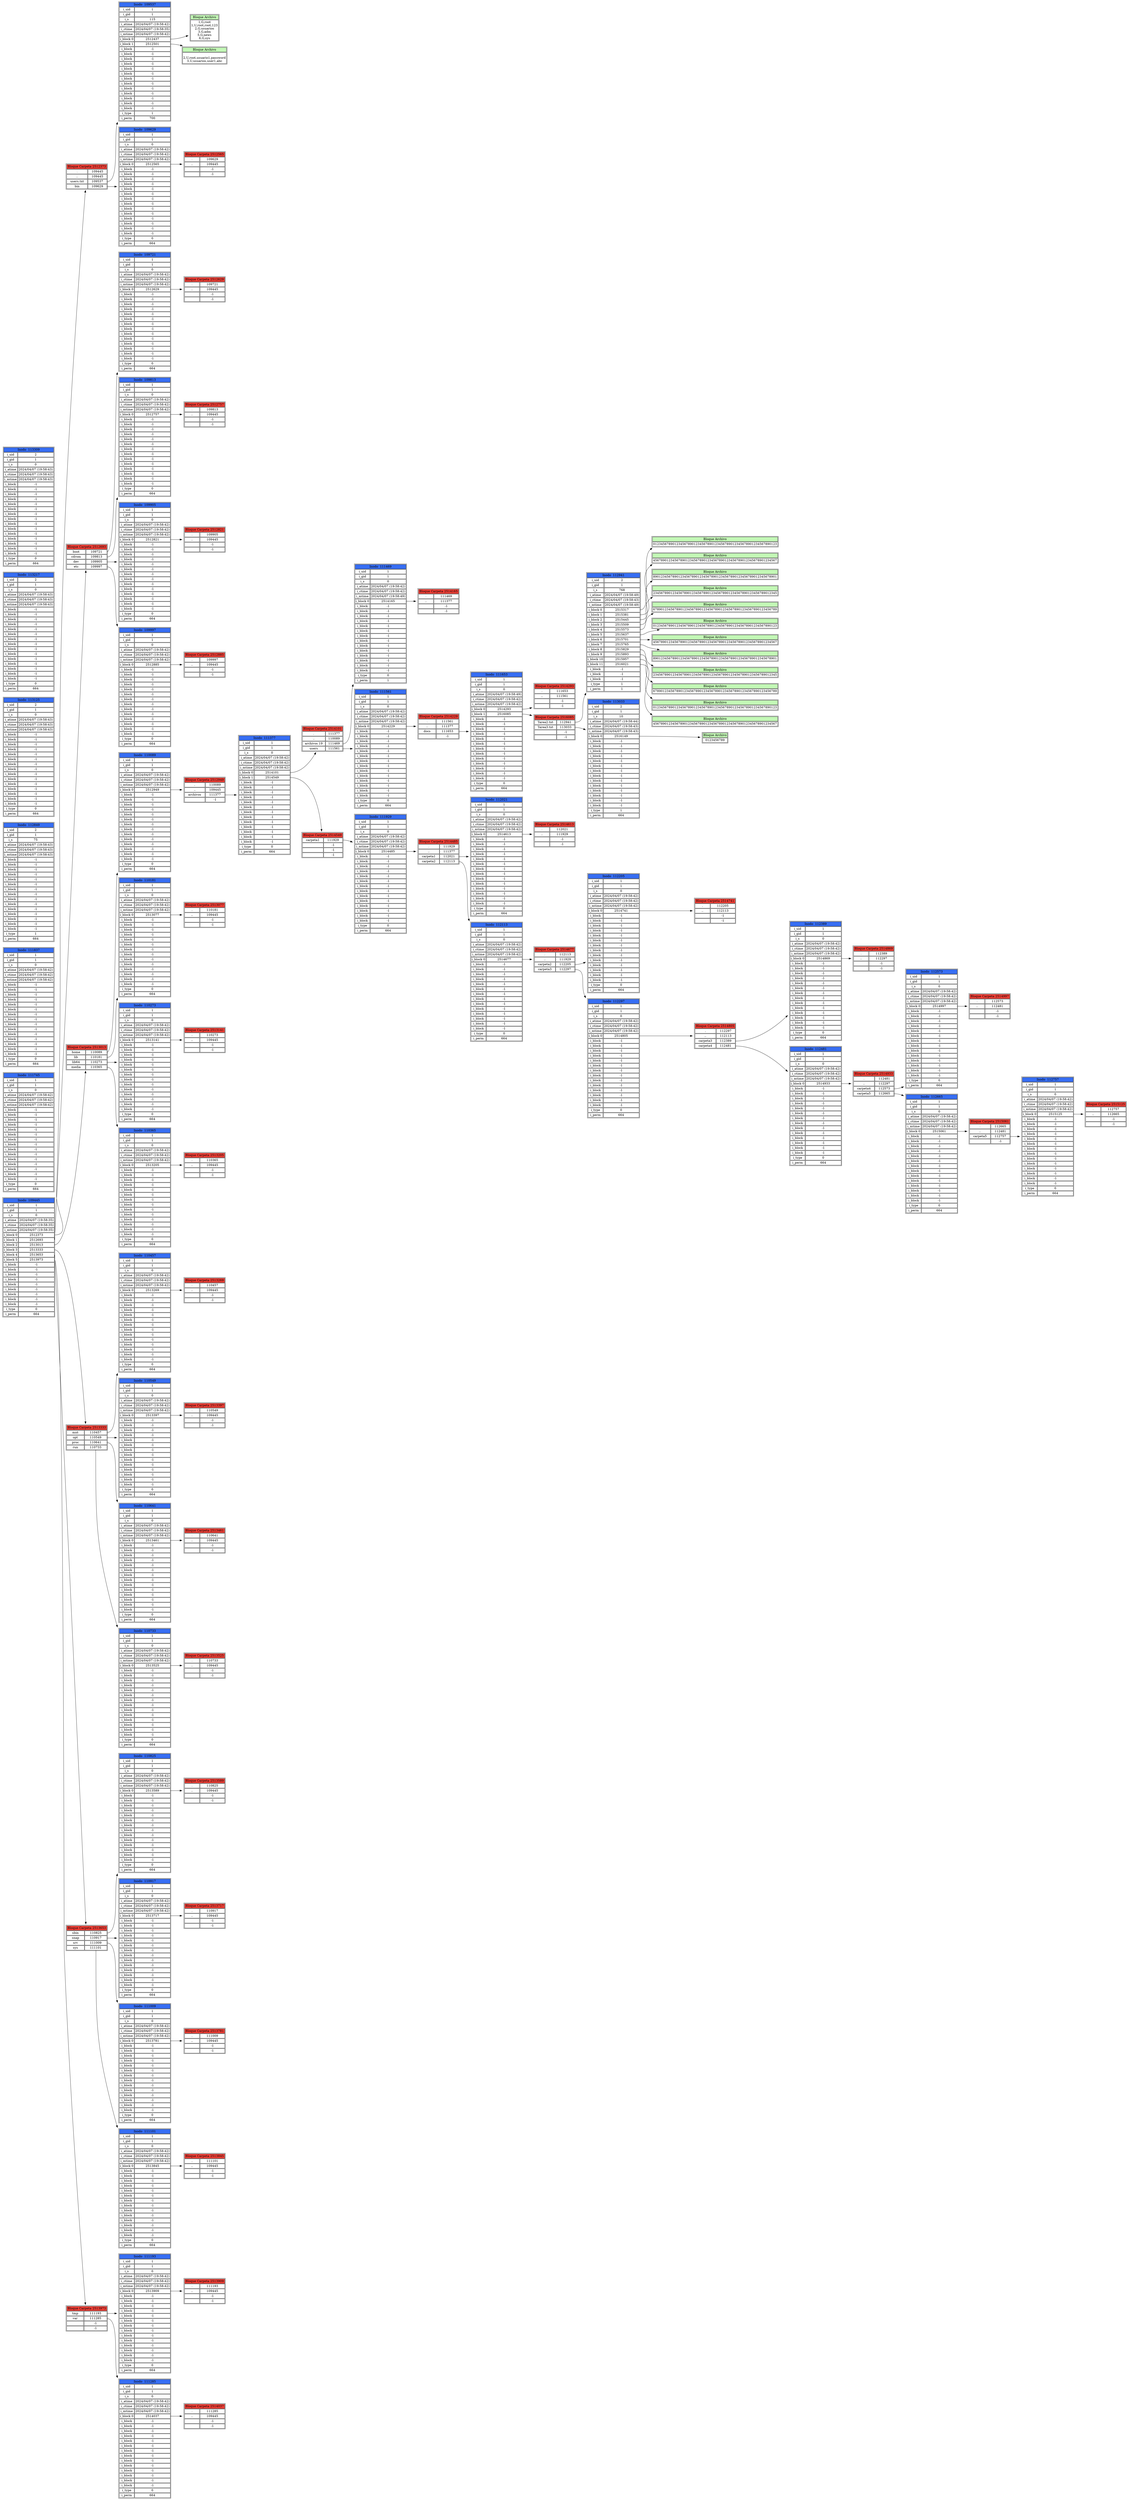 digraph G {
	rankdir=LR;
	node[shape=none];
	n109445[label=<<table>
		<tr>
			<td bgcolor="#376ef3" colspan="2">Inodo  109445</td>
		</tr>
		<tr>
			<td>i_uid</td>
			<td>1</td>
		</tr>
		<tr>
			<td>i_gid</td>
			<td>1</td>
		</tr>
		<tr>
			<td>i_s</td>
			<td>0</td>
		</tr>
		<tr>
			<td>i_atime</td>
			<td>2024/04/07 (19:58:35)</td>
		</tr>
		<tr>
			<td>i_ctime</td>
			<td>2024/04/07 (19:58:35)</td>
		</tr>
		<tr>
			<td>i_mtime</td>
			<td>2024/04/07 (19:58:35)</td>
		</tr>
		<tr>
			<td>i_block 0</td>
			<td port="2512373">2512373</td>
		</tr>
		<tr>
			<td>i_block 1</td>
			<td port="2512693">2512693</td>
		</tr>
		<tr>
			<td>i_block 2</td>
			<td port="2513013">2513013</td>
		</tr>
		<tr>
			<td>i_block 3</td>
			<td port="2513333">2513333</td>
		</tr>
		<tr>
			<td>i_block 4</td>
			<td port="2513653">2513653</td>
		</tr>
		<tr>
			<td>i_block 5</td>
			<td port="2513973">2513973</td>
		</tr>
		<tr>
			<td>i_block</td>
			<td>-1</td>
		</tr>
		<tr>
			<td>i_block</td>
			<td>-1</td>
		</tr>
		<tr>
			<td>i_block</td>
			<td>-1</td>
		</tr>
		<tr>
			<td>i_block</td>
			<td>-1</td>
		</tr>
		<tr>
			<td>i_block</td>
			<td>-1</td>
		</tr>
		<tr>
			<td>i_block</td>
			<td>-1</td>
		</tr>
		<tr>
			<td>i_block</td>
			<td>-1</td>
		</tr>
		<tr>
			<td>i_block</td>
			<td>-1</td>
		</tr>
		<tr>
			<td>i_block</td>
			<td>-1</td>
		</tr>
		<tr>
			<td>i_type</td>
			<td>0</td>
		</tr>
		<tr>
			<td>i_perm</td>
			<td>664</td>
		</tr>
	</table>>];

	n2512373[label=<<table>
		<tr>
			<td colspan="2" bgcolor="#f34037">Bloque Carpeta 2512373</td>
		</tr>
		<tr>
			<td>.</td>
			<td port="109445">109445</td>
		</tr>
		<tr>
			<td>..</td>
			<td port="109445">109445</td>
		</tr>
		<tr>
			<td>users.txt</td>
			<td port="109537">109537</td>
		</tr>
		<tr>
			<td>bin</td>
			<td port="109629">109629</td>
		</tr>
	</table>>];
n2512373:109537->n109537;
n2512373:109629->n109629;

n109445:2512373->n2512373;

	n2512693[label=<<table>
		<tr>
			<td colspan="2" bgcolor="#f34037">Bloque Carpeta 2512693</td>
		</tr>
		<tr>
			<td>boot</td>
			<td port="109721">109721</td>
		</tr>
		<tr>
			<td>cdrom</td>
			<td port="109813">109813</td>
		</tr>
		<tr>
			<td>dev</td>
			<td port="109905">109905</td>
		</tr>
		<tr>
			<td>etc</td>
			<td port="109997">109997</td>
		</tr>
	</table>>];
n2512693:109721->n109721;
n2512693:109813->n109813;
n2512693:109905->n109905;
n2512693:109997->n109997;

n109445:2512693->n2512693;

	n2513013[label=<<table>
		<tr>
			<td colspan="2" bgcolor="#f34037">Bloque Carpeta 2513013</td>
		</tr>
		<tr>
			<td>home</td>
			<td port="110089">110089</td>
		</tr>
		<tr>
			<td>lib</td>
			<td port="110181">110181</td>
		</tr>
		<tr>
			<td>lib64</td>
			<td port="110273">110273</td>
		</tr>
		<tr>
			<td>media</td>
			<td port="110365">110365</td>
		</tr>
	</table>>];
n2513013:110089->n110089;
n2513013:110181->n110181;
n2513013:110273->n110273;
n2513013:110365->n110365;

n109445:2513013->n2513013;

	n2513333[label=<<table>
		<tr>
			<td colspan="2" bgcolor="#f34037">Bloque Carpeta 2513333</td>
		</tr>
		<tr>
			<td>mnt</td>
			<td port="110457">110457</td>
		</tr>
		<tr>
			<td>opt</td>
			<td port="110549">110549</td>
		</tr>
		<tr>
			<td>proc</td>
			<td port="110641">110641</td>
		</tr>
		<tr>
			<td>run</td>
			<td port="110733">110733</td>
		</tr>
	</table>>];
n2513333:110457->n110457;
n2513333:110549->n110549;
n2513333:110641->n110641;
n2513333:110733->n110733;

n109445:2513333->n2513333;

	n2513653[label=<<table>
		<tr>
			<td colspan="2" bgcolor="#f34037">Bloque Carpeta 2513653</td>
		</tr>
		<tr>
			<td>sbin</td>
			<td port="110825">110825</td>
		</tr>
		<tr>
			<td>snap</td>
			<td port="110917">110917</td>
		</tr>
		<tr>
			<td>srv</td>
			<td port="111009">111009</td>
		</tr>
		<tr>
			<td>sys</td>
			<td port="111101">111101</td>
		</tr>
	</table>>];
n2513653:110825->n110825;
n2513653:110917->n110917;
n2513653:111009->n111009;
n2513653:111101->n111101;

n109445:2513653->n2513653;

	n2513973[label=<<table>
		<tr>
			<td colspan="2" bgcolor="#f34037">Bloque Carpeta 2513973</td>
		</tr>
		<tr>
			<td>tmp</td>
			<td port="111193">111193</td>
		</tr>
		<tr>
			<td>var</td>
			<td port="111285">111285</td>
		</tr>
		<tr>
			<td></td>
			<td port="-1">-1</td>
		</tr>
		<tr>
			<td></td>
			<td port="-1">-1</td>
		</tr>
	</table>>];
n2513973:111193->n111193;
n2513973:111285->n111285;

n109445:2513973->n2513973;

	n109537[label=<<table>
		<tr>
			<td bgcolor="#376ef3" colspan="2">Inodo  109537</td>
		</tr>
		<tr>
			<td>i_uid</td>
			<td>1</td>
		</tr>
		<tr>
			<td>i_gid</td>
			<td>1</td>
		</tr>
		<tr>
			<td>i_s</td>
			<td>115</td>
		</tr>
		<tr>
			<td>i_atime</td>
			<td>2024/04/07 (19:58:42)</td>
		</tr>
		<tr>
			<td>i_ctime</td>
			<td>2024/04/07 (19:58:35)</td>
		</tr>
		<tr>
			<td>i_mtime</td>
			<td>2024/04/07 (19:58:42)</td>
		</tr>
		<tr>
			<td>i_block 0</td>
			<td port="2512437">2512437</td>
		</tr>
		<tr>
			<td>i_block 1</td>
			<td port="2512501">2512501</td>
		</tr>
		<tr>
			<td>i_block</td>
			<td>-1</td>
		</tr>
		<tr>
			<td>i_block</td>
			<td>-1</td>
		</tr>
		<tr>
			<td>i_block</td>
			<td>-1</td>
		</tr>
		<tr>
			<td>i_block</td>
			<td>-1</td>
		</tr>
		<tr>
			<td>i_block</td>
			<td>-1</td>
		</tr>
		<tr>
			<td>i_block</td>
			<td>-1</td>
		</tr>
		<tr>
			<td>i_block</td>
			<td>-1</td>
		</tr>
		<tr>
			<td>i_block</td>
			<td>-1</td>
		</tr>
		<tr>
			<td>i_block</td>
			<td>-1</td>
		</tr>
		<tr>
			<td>i_block</td>
			<td>-1</td>
		</tr>
		<tr>
			<td>i_block</td>
			<td>-1</td>
		</tr>
		<tr>
			<td>i_block</td>
			<td>-1</td>
		</tr>
		<tr>
			<td>i_block</td>
			<td>-1</td>
		</tr>
		<tr>
			<td>i_type</td>
			<td>1</td>
		</tr>
		<tr>
			<td>i_perm</td>
			<td>700</td>
		</tr>
	</table>>];

	n2512437[label=<<table>
		<tr>
			<td bgcolor="#c3f8b6">Bloque Archivo</td>
		</tr>
		<tr>
			<td>1,G,root<br/>1,U,root,root,123<br/>2,G,usuarios<br/>3,G,adm<br/>5,G,news<br/>6,G,sys</td>
		</tr>
	</table>>];

n109537:2512437->n2512437;

	n2512501[label=<<table>
		<tr>
			<td bgcolor="#c3f8b6">Bloque Archivo</td>
		</tr>
		<tr>
			<td><br/>2,U,root,usuario1,password<br/>3,U,usuarios,user1,abc<br/></td>
		</tr>
	</table>>];

n109537:2512501->n2512501;

	n109629[label=<<table>
		<tr>
			<td bgcolor="#376ef3" colspan="2">Inodo  109629</td>
		</tr>
		<tr>
			<td>i_uid</td>
			<td>1</td>
		</tr>
		<tr>
			<td>i_gid</td>
			<td>1</td>
		</tr>
		<tr>
			<td>i_s</td>
			<td>0</td>
		</tr>
		<tr>
			<td>i_atime</td>
			<td>2024/04/07 (19:58:42)</td>
		</tr>
		<tr>
			<td>i_ctime</td>
			<td>2024/04/07 (19:58:42)</td>
		</tr>
		<tr>
			<td>i_mtime</td>
			<td>2024/04/07 (19:58:42)</td>
		</tr>
		<tr>
			<td>i_block 0</td>
			<td port="2512565">2512565</td>
		</tr>
		<tr>
			<td>i_block</td>
			<td>-1</td>
		</tr>
		<tr>
			<td>i_block</td>
			<td>-1</td>
		</tr>
		<tr>
			<td>i_block</td>
			<td>-1</td>
		</tr>
		<tr>
			<td>i_block</td>
			<td>-1</td>
		</tr>
		<tr>
			<td>i_block</td>
			<td>-1</td>
		</tr>
		<tr>
			<td>i_block</td>
			<td>-1</td>
		</tr>
		<tr>
			<td>i_block</td>
			<td>-1</td>
		</tr>
		<tr>
			<td>i_block</td>
			<td>-1</td>
		</tr>
		<tr>
			<td>i_block</td>
			<td>-1</td>
		</tr>
		<tr>
			<td>i_block</td>
			<td>-1</td>
		</tr>
		<tr>
			<td>i_block</td>
			<td>-1</td>
		</tr>
		<tr>
			<td>i_block</td>
			<td>-1</td>
		</tr>
		<tr>
			<td>i_block</td>
			<td>-1</td>
		</tr>
		<tr>
			<td>i_block</td>
			<td>-1</td>
		</tr>
		<tr>
			<td>i_type</td>
			<td>0</td>
		</tr>
		<tr>
			<td>i_perm</td>
			<td>664</td>
		</tr>
	</table>>];

	n2512565[label=<<table>
		<tr>
			<td colspan="2" bgcolor="#f34037">Bloque Carpeta 2512565</td>
		</tr>
		<tr>
			<td>.</td>
			<td port="109629">109629</td>
		</tr>
		<tr>
			<td>..</td>
			<td port="109445">109445</td>
		</tr>
		<tr>
			<td></td>
			<td port="-1">-1</td>
		</tr>
		<tr>
			<td></td>
			<td port="-1">-1</td>
		</tr>
	</table>>];

n109629:2512565->n2512565;

	n109721[label=<<table>
		<tr>
			<td bgcolor="#376ef3" colspan="2">Inodo  109721</td>
		</tr>
		<tr>
			<td>i_uid</td>
			<td>1</td>
		</tr>
		<tr>
			<td>i_gid</td>
			<td>1</td>
		</tr>
		<tr>
			<td>i_s</td>
			<td>0</td>
		</tr>
		<tr>
			<td>i_atime</td>
			<td>2024/04/07 (19:58:42)</td>
		</tr>
		<tr>
			<td>i_ctime</td>
			<td>2024/04/07 (19:58:42)</td>
		</tr>
		<tr>
			<td>i_mtime</td>
			<td>2024/04/07 (19:58:42)</td>
		</tr>
		<tr>
			<td>i_block 0</td>
			<td port="2512629">2512629</td>
		</tr>
		<tr>
			<td>i_block</td>
			<td>-1</td>
		</tr>
		<tr>
			<td>i_block</td>
			<td>-1</td>
		</tr>
		<tr>
			<td>i_block</td>
			<td>-1</td>
		</tr>
		<tr>
			<td>i_block</td>
			<td>-1</td>
		</tr>
		<tr>
			<td>i_block</td>
			<td>-1</td>
		</tr>
		<tr>
			<td>i_block</td>
			<td>-1</td>
		</tr>
		<tr>
			<td>i_block</td>
			<td>-1</td>
		</tr>
		<tr>
			<td>i_block</td>
			<td>-1</td>
		</tr>
		<tr>
			<td>i_block</td>
			<td>-1</td>
		</tr>
		<tr>
			<td>i_block</td>
			<td>-1</td>
		</tr>
		<tr>
			<td>i_block</td>
			<td>-1</td>
		</tr>
		<tr>
			<td>i_block</td>
			<td>-1</td>
		</tr>
		<tr>
			<td>i_block</td>
			<td>-1</td>
		</tr>
		<tr>
			<td>i_block</td>
			<td>-1</td>
		</tr>
		<tr>
			<td>i_type</td>
			<td>0</td>
		</tr>
		<tr>
			<td>i_perm</td>
			<td>664</td>
		</tr>
	</table>>];

	n2512629[label=<<table>
		<tr>
			<td colspan="2" bgcolor="#f34037">Bloque Carpeta 2512629</td>
		</tr>
		<tr>
			<td>.</td>
			<td port="109721">109721</td>
		</tr>
		<tr>
			<td>..</td>
			<td port="109445">109445</td>
		</tr>
		<tr>
			<td></td>
			<td port="-1">-1</td>
		</tr>
		<tr>
			<td></td>
			<td port="-1">-1</td>
		</tr>
	</table>>];

n109721:2512629->n2512629;

	n109813[label=<<table>
		<tr>
			<td bgcolor="#376ef3" colspan="2">Inodo  109813</td>
		</tr>
		<tr>
			<td>i_uid</td>
			<td>1</td>
		</tr>
		<tr>
			<td>i_gid</td>
			<td>1</td>
		</tr>
		<tr>
			<td>i_s</td>
			<td>0</td>
		</tr>
		<tr>
			<td>i_atime</td>
			<td>2024/04/07 (19:58:42)</td>
		</tr>
		<tr>
			<td>i_ctime</td>
			<td>2024/04/07 (19:58:42)</td>
		</tr>
		<tr>
			<td>i_mtime</td>
			<td>2024/04/07 (19:58:42)</td>
		</tr>
		<tr>
			<td>i_block 0</td>
			<td port="2512757">2512757</td>
		</tr>
		<tr>
			<td>i_block</td>
			<td>-1</td>
		</tr>
		<tr>
			<td>i_block</td>
			<td>-1</td>
		</tr>
		<tr>
			<td>i_block</td>
			<td>-1</td>
		</tr>
		<tr>
			<td>i_block</td>
			<td>-1</td>
		</tr>
		<tr>
			<td>i_block</td>
			<td>-1</td>
		</tr>
		<tr>
			<td>i_block</td>
			<td>-1</td>
		</tr>
		<tr>
			<td>i_block</td>
			<td>-1</td>
		</tr>
		<tr>
			<td>i_block</td>
			<td>-1</td>
		</tr>
		<tr>
			<td>i_block</td>
			<td>-1</td>
		</tr>
		<tr>
			<td>i_block</td>
			<td>-1</td>
		</tr>
		<tr>
			<td>i_block</td>
			<td>-1</td>
		</tr>
		<tr>
			<td>i_block</td>
			<td>-1</td>
		</tr>
		<tr>
			<td>i_block</td>
			<td>-1</td>
		</tr>
		<tr>
			<td>i_block</td>
			<td>-1</td>
		</tr>
		<tr>
			<td>i_type</td>
			<td>0</td>
		</tr>
		<tr>
			<td>i_perm</td>
			<td>664</td>
		</tr>
	</table>>];

	n2512757[label=<<table>
		<tr>
			<td colspan="2" bgcolor="#f34037">Bloque Carpeta 2512757</td>
		</tr>
		<tr>
			<td>.</td>
			<td port="109813">109813</td>
		</tr>
		<tr>
			<td>..</td>
			<td port="109445">109445</td>
		</tr>
		<tr>
			<td></td>
			<td port="-1">-1</td>
		</tr>
		<tr>
			<td></td>
			<td port="-1">-1</td>
		</tr>
	</table>>];

n109813:2512757->n2512757;

	n109905[label=<<table>
		<tr>
			<td bgcolor="#376ef3" colspan="2">Inodo  109905</td>
		</tr>
		<tr>
			<td>i_uid</td>
			<td>1</td>
		</tr>
		<tr>
			<td>i_gid</td>
			<td>1</td>
		</tr>
		<tr>
			<td>i_s</td>
			<td>0</td>
		</tr>
		<tr>
			<td>i_atime</td>
			<td>2024/04/07 (19:58:42)</td>
		</tr>
		<tr>
			<td>i_ctime</td>
			<td>2024/04/07 (19:58:42)</td>
		</tr>
		<tr>
			<td>i_mtime</td>
			<td>2024/04/07 (19:58:42)</td>
		</tr>
		<tr>
			<td>i_block 0</td>
			<td port="2512821">2512821</td>
		</tr>
		<tr>
			<td>i_block</td>
			<td>-1</td>
		</tr>
		<tr>
			<td>i_block</td>
			<td>-1</td>
		</tr>
		<tr>
			<td>i_block</td>
			<td>-1</td>
		</tr>
		<tr>
			<td>i_block</td>
			<td>-1</td>
		</tr>
		<tr>
			<td>i_block</td>
			<td>-1</td>
		</tr>
		<tr>
			<td>i_block</td>
			<td>-1</td>
		</tr>
		<tr>
			<td>i_block</td>
			<td>-1</td>
		</tr>
		<tr>
			<td>i_block</td>
			<td>-1</td>
		</tr>
		<tr>
			<td>i_block</td>
			<td>-1</td>
		</tr>
		<tr>
			<td>i_block</td>
			<td>-1</td>
		</tr>
		<tr>
			<td>i_block</td>
			<td>-1</td>
		</tr>
		<tr>
			<td>i_block</td>
			<td>-1</td>
		</tr>
		<tr>
			<td>i_block</td>
			<td>-1</td>
		</tr>
		<tr>
			<td>i_block</td>
			<td>-1</td>
		</tr>
		<tr>
			<td>i_type</td>
			<td>0</td>
		</tr>
		<tr>
			<td>i_perm</td>
			<td>664</td>
		</tr>
	</table>>];

	n2512821[label=<<table>
		<tr>
			<td colspan="2" bgcolor="#f34037">Bloque Carpeta 2512821</td>
		</tr>
		<tr>
			<td>.</td>
			<td port="109905">109905</td>
		</tr>
		<tr>
			<td>..</td>
			<td port="109445">109445</td>
		</tr>
		<tr>
			<td></td>
			<td port="-1">-1</td>
		</tr>
		<tr>
			<td></td>
			<td port="-1">-1</td>
		</tr>
	</table>>];

n109905:2512821->n2512821;

	n109997[label=<<table>
		<tr>
			<td bgcolor="#376ef3" colspan="2">Inodo  109997</td>
		</tr>
		<tr>
			<td>i_uid</td>
			<td>1</td>
		</tr>
		<tr>
			<td>i_gid</td>
			<td>1</td>
		</tr>
		<tr>
			<td>i_s</td>
			<td>0</td>
		</tr>
		<tr>
			<td>i_atime</td>
			<td>2024/04/07 (19:58:42)</td>
		</tr>
		<tr>
			<td>i_ctime</td>
			<td>2024/04/07 (19:58:42)</td>
		</tr>
		<tr>
			<td>i_mtime</td>
			<td>2024/04/07 (19:58:42)</td>
		</tr>
		<tr>
			<td>i_block 0</td>
			<td port="2512885">2512885</td>
		</tr>
		<tr>
			<td>i_block</td>
			<td>-1</td>
		</tr>
		<tr>
			<td>i_block</td>
			<td>-1</td>
		</tr>
		<tr>
			<td>i_block</td>
			<td>-1</td>
		</tr>
		<tr>
			<td>i_block</td>
			<td>-1</td>
		</tr>
		<tr>
			<td>i_block</td>
			<td>-1</td>
		</tr>
		<tr>
			<td>i_block</td>
			<td>-1</td>
		</tr>
		<tr>
			<td>i_block</td>
			<td>-1</td>
		</tr>
		<tr>
			<td>i_block</td>
			<td>-1</td>
		</tr>
		<tr>
			<td>i_block</td>
			<td>-1</td>
		</tr>
		<tr>
			<td>i_block</td>
			<td>-1</td>
		</tr>
		<tr>
			<td>i_block</td>
			<td>-1</td>
		</tr>
		<tr>
			<td>i_block</td>
			<td>-1</td>
		</tr>
		<tr>
			<td>i_block</td>
			<td>-1</td>
		</tr>
		<tr>
			<td>i_block</td>
			<td>-1</td>
		</tr>
		<tr>
			<td>i_type</td>
			<td>0</td>
		</tr>
		<tr>
			<td>i_perm</td>
			<td>664</td>
		</tr>
	</table>>];

	n2512885[label=<<table>
		<tr>
			<td colspan="2" bgcolor="#f34037">Bloque Carpeta 2512885</td>
		</tr>
		<tr>
			<td>.</td>
			<td port="109997">109997</td>
		</tr>
		<tr>
			<td>..</td>
			<td port="109445">109445</td>
		</tr>
		<tr>
			<td></td>
			<td port="-1">-1</td>
		</tr>
		<tr>
			<td></td>
			<td port="-1">-1</td>
		</tr>
	</table>>];

n109997:2512885->n2512885;

	n110089[label=<<table>
		<tr>
			<td bgcolor="#376ef3" colspan="2">Inodo  110089</td>
		</tr>
		<tr>
			<td>i_uid</td>
			<td>1</td>
		</tr>
		<tr>
			<td>i_gid</td>
			<td>1</td>
		</tr>
		<tr>
			<td>i_s</td>
			<td>0</td>
		</tr>
		<tr>
			<td>i_atime</td>
			<td>2024/04/07 (19:58:42)</td>
		</tr>
		<tr>
			<td>i_ctime</td>
			<td>2024/04/07 (19:58:42)</td>
		</tr>
		<tr>
			<td>i_mtime</td>
			<td>2024/04/07 (19:58:42)</td>
		</tr>
		<tr>
			<td>i_block 0</td>
			<td port="2512949">2512949</td>
		</tr>
		<tr>
			<td>i_block</td>
			<td>-1</td>
		</tr>
		<tr>
			<td>i_block</td>
			<td>-1</td>
		</tr>
		<tr>
			<td>i_block</td>
			<td>-1</td>
		</tr>
		<tr>
			<td>i_block</td>
			<td>-1</td>
		</tr>
		<tr>
			<td>i_block</td>
			<td>-1</td>
		</tr>
		<tr>
			<td>i_block</td>
			<td>-1</td>
		</tr>
		<tr>
			<td>i_block</td>
			<td>-1</td>
		</tr>
		<tr>
			<td>i_block</td>
			<td>-1</td>
		</tr>
		<tr>
			<td>i_block</td>
			<td>-1</td>
		</tr>
		<tr>
			<td>i_block</td>
			<td>-1</td>
		</tr>
		<tr>
			<td>i_block</td>
			<td>-1</td>
		</tr>
		<tr>
			<td>i_block</td>
			<td>-1</td>
		</tr>
		<tr>
			<td>i_block</td>
			<td>-1</td>
		</tr>
		<tr>
			<td>i_block</td>
			<td>-1</td>
		</tr>
		<tr>
			<td>i_type</td>
			<td>0</td>
		</tr>
		<tr>
			<td>i_perm</td>
			<td>664</td>
		</tr>
	</table>>];

	n2512949[label=<<table>
		<tr>
			<td colspan="2" bgcolor="#f34037">Bloque Carpeta 2512949</td>
		</tr>
		<tr>
			<td>.</td>
			<td port="110089">110089</td>
		</tr>
		<tr>
			<td>..</td>
			<td port="109445">109445</td>
		</tr>
		<tr>
			<td>archivos</td>
			<td port="111377">111377</td>
		</tr>
		<tr>
			<td></td>
			<td port="-1">-1</td>
		</tr>
	</table>>];
n2512949:111377->n111377;

n110089:2512949->n2512949;

	n110181[label=<<table>
		<tr>
			<td bgcolor="#376ef3" colspan="2">Inodo  110181</td>
		</tr>
		<tr>
			<td>i_uid</td>
			<td>1</td>
		</tr>
		<tr>
			<td>i_gid</td>
			<td>1</td>
		</tr>
		<tr>
			<td>i_s</td>
			<td>0</td>
		</tr>
		<tr>
			<td>i_atime</td>
			<td>2024/04/07 (19:58:42)</td>
		</tr>
		<tr>
			<td>i_ctime</td>
			<td>2024/04/07 (19:58:42)</td>
		</tr>
		<tr>
			<td>i_mtime</td>
			<td>2024/04/07 (19:58:42)</td>
		</tr>
		<tr>
			<td>i_block 0</td>
			<td port="2513077">2513077</td>
		</tr>
		<tr>
			<td>i_block</td>
			<td>-1</td>
		</tr>
		<tr>
			<td>i_block</td>
			<td>-1</td>
		</tr>
		<tr>
			<td>i_block</td>
			<td>-1</td>
		</tr>
		<tr>
			<td>i_block</td>
			<td>-1</td>
		</tr>
		<tr>
			<td>i_block</td>
			<td>-1</td>
		</tr>
		<tr>
			<td>i_block</td>
			<td>-1</td>
		</tr>
		<tr>
			<td>i_block</td>
			<td>-1</td>
		</tr>
		<tr>
			<td>i_block</td>
			<td>-1</td>
		</tr>
		<tr>
			<td>i_block</td>
			<td>-1</td>
		</tr>
		<tr>
			<td>i_block</td>
			<td>-1</td>
		</tr>
		<tr>
			<td>i_block</td>
			<td>-1</td>
		</tr>
		<tr>
			<td>i_block</td>
			<td>-1</td>
		</tr>
		<tr>
			<td>i_block</td>
			<td>-1</td>
		</tr>
		<tr>
			<td>i_block</td>
			<td>-1</td>
		</tr>
		<tr>
			<td>i_type</td>
			<td>0</td>
		</tr>
		<tr>
			<td>i_perm</td>
			<td>664</td>
		</tr>
	</table>>];

	n2513077[label=<<table>
		<tr>
			<td colspan="2" bgcolor="#f34037">Bloque Carpeta 2513077</td>
		</tr>
		<tr>
			<td>.</td>
			<td port="110181">110181</td>
		</tr>
		<tr>
			<td>..</td>
			<td port="109445">109445</td>
		</tr>
		<tr>
			<td></td>
			<td port="-1">-1</td>
		</tr>
		<tr>
			<td></td>
			<td port="-1">-1</td>
		</tr>
	</table>>];

n110181:2513077->n2513077;

	n110273[label=<<table>
		<tr>
			<td bgcolor="#376ef3" colspan="2">Inodo  110273</td>
		</tr>
		<tr>
			<td>i_uid</td>
			<td>1</td>
		</tr>
		<tr>
			<td>i_gid</td>
			<td>1</td>
		</tr>
		<tr>
			<td>i_s</td>
			<td>0</td>
		</tr>
		<tr>
			<td>i_atime</td>
			<td>2024/04/07 (19:58:42)</td>
		</tr>
		<tr>
			<td>i_ctime</td>
			<td>2024/04/07 (19:58:42)</td>
		</tr>
		<tr>
			<td>i_mtime</td>
			<td>2024/04/07 (19:58:42)</td>
		</tr>
		<tr>
			<td>i_block 0</td>
			<td port="2513141">2513141</td>
		</tr>
		<tr>
			<td>i_block</td>
			<td>-1</td>
		</tr>
		<tr>
			<td>i_block</td>
			<td>-1</td>
		</tr>
		<tr>
			<td>i_block</td>
			<td>-1</td>
		</tr>
		<tr>
			<td>i_block</td>
			<td>-1</td>
		</tr>
		<tr>
			<td>i_block</td>
			<td>-1</td>
		</tr>
		<tr>
			<td>i_block</td>
			<td>-1</td>
		</tr>
		<tr>
			<td>i_block</td>
			<td>-1</td>
		</tr>
		<tr>
			<td>i_block</td>
			<td>-1</td>
		</tr>
		<tr>
			<td>i_block</td>
			<td>-1</td>
		</tr>
		<tr>
			<td>i_block</td>
			<td>-1</td>
		</tr>
		<tr>
			<td>i_block</td>
			<td>-1</td>
		</tr>
		<tr>
			<td>i_block</td>
			<td>-1</td>
		</tr>
		<tr>
			<td>i_block</td>
			<td>-1</td>
		</tr>
		<tr>
			<td>i_block</td>
			<td>-1</td>
		</tr>
		<tr>
			<td>i_type</td>
			<td>0</td>
		</tr>
		<tr>
			<td>i_perm</td>
			<td>664</td>
		</tr>
	</table>>];

	n2513141[label=<<table>
		<tr>
			<td colspan="2" bgcolor="#f34037">Bloque Carpeta 2513141</td>
		</tr>
		<tr>
			<td>.</td>
			<td port="110273">110273</td>
		</tr>
		<tr>
			<td>..</td>
			<td port="109445">109445</td>
		</tr>
		<tr>
			<td></td>
			<td port="-1">-1</td>
		</tr>
		<tr>
			<td></td>
			<td port="-1">-1</td>
		</tr>
	</table>>];

n110273:2513141->n2513141;

	n110365[label=<<table>
		<tr>
			<td bgcolor="#376ef3" colspan="2">Inodo  110365</td>
		</tr>
		<tr>
			<td>i_uid</td>
			<td>1</td>
		</tr>
		<tr>
			<td>i_gid</td>
			<td>1</td>
		</tr>
		<tr>
			<td>i_s</td>
			<td>0</td>
		</tr>
		<tr>
			<td>i_atime</td>
			<td>2024/04/07 (19:58:42)</td>
		</tr>
		<tr>
			<td>i_ctime</td>
			<td>2024/04/07 (19:58:42)</td>
		</tr>
		<tr>
			<td>i_mtime</td>
			<td>2024/04/07 (19:58:42)</td>
		</tr>
		<tr>
			<td>i_block 0</td>
			<td port="2513205">2513205</td>
		</tr>
		<tr>
			<td>i_block</td>
			<td>-1</td>
		</tr>
		<tr>
			<td>i_block</td>
			<td>-1</td>
		</tr>
		<tr>
			<td>i_block</td>
			<td>-1</td>
		</tr>
		<tr>
			<td>i_block</td>
			<td>-1</td>
		</tr>
		<tr>
			<td>i_block</td>
			<td>-1</td>
		</tr>
		<tr>
			<td>i_block</td>
			<td>-1</td>
		</tr>
		<tr>
			<td>i_block</td>
			<td>-1</td>
		</tr>
		<tr>
			<td>i_block</td>
			<td>-1</td>
		</tr>
		<tr>
			<td>i_block</td>
			<td>-1</td>
		</tr>
		<tr>
			<td>i_block</td>
			<td>-1</td>
		</tr>
		<tr>
			<td>i_block</td>
			<td>-1</td>
		</tr>
		<tr>
			<td>i_block</td>
			<td>-1</td>
		</tr>
		<tr>
			<td>i_block</td>
			<td>-1</td>
		</tr>
		<tr>
			<td>i_block</td>
			<td>-1</td>
		</tr>
		<tr>
			<td>i_type</td>
			<td>0</td>
		</tr>
		<tr>
			<td>i_perm</td>
			<td>664</td>
		</tr>
	</table>>];

	n2513205[label=<<table>
		<tr>
			<td colspan="2" bgcolor="#f34037">Bloque Carpeta 2513205</td>
		</tr>
		<tr>
			<td>.</td>
			<td port="110365">110365</td>
		</tr>
		<tr>
			<td>..</td>
			<td port="109445">109445</td>
		</tr>
		<tr>
			<td></td>
			<td port="-1">-1</td>
		</tr>
		<tr>
			<td></td>
			<td port="-1">-1</td>
		</tr>
	</table>>];

n110365:2513205->n2513205;

	n110457[label=<<table>
		<tr>
			<td bgcolor="#376ef3" colspan="2">Inodo  110457</td>
		</tr>
		<tr>
			<td>i_uid</td>
			<td>1</td>
		</tr>
		<tr>
			<td>i_gid</td>
			<td>1</td>
		</tr>
		<tr>
			<td>i_s</td>
			<td>0</td>
		</tr>
		<tr>
			<td>i_atime</td>
			<td>2024/04/07 (19:58:42)</td>
		</tr>
		<tr>
			<td>i_ctime</td>
			<td>2024/04/07 (19:58:42)</td>
		</tr>
		<tr>
			<td>i_mtime</td>
			<td>2024/04/07 (19:58:42)</td>
		</tr>
		<tr>
			<td>i_block 0</td>
			<td port="2513269">2513269</td>
		</tr>
		<tr>
			<td>i_block</td>
			<td>-1</td>
		</tr>
		<tr>
			<td>i_block</td>
			<td>-1</td>
		</tr>
		<tr>
			<td>i_block</td>
			<td>-1</td>
		</tr>
		<tr>
			<td>i_block</td>
			<td>-1</td>
		</tr>
		<tr>
			<td>i_block</td>
			<td>-1</td>
		</tr>
		<tr>
			<td>i_block</td>
			<td>-1</td>
		</tr>
		<tr>
			<td>i_block</td>
			<td>-1</td>
		</tr>
		<tr>
			<td>i_block</td>
			<td>-1</td>
		</tr>
		<tr>
			<td>i_block</td>
			<td>-1</td>
		</tr>
		<tr>
			<td>i_block</td>
			<td>-1</td>
		</tr>
		<tr>
			<td>i_block</td>
			<td>-1</td>
		</tr>
		<tr>
			<td>i_block</td>
			<td>-1</td>
		</tr>
		<tr>
			<td>i_block</td>
			<td>-1</td>
		</tr>
		<tr>
			<td>i_block</td>
			<td>-1</td>
		</tr>
		<tr>
			<td>i_type</td>
			<td>0</td>
		</tr>
		<tr>
			<td>i_perm</td>
			<td>664</td>
		</tr>
	</table>>];

	n2513269[label=<<table>
		<tr>
			<td colspan="2" bgcolor="#f34037">Bloque Carpeta 2513269</td>
		</tr>
		<tr>
			<td>.</td>
			<td port="110457">110457</td>
		</tr>
		<tr>
			<td>..</td>
			<td port="109445">109445</td>
		</tr>
		<tr>
			<td></td>
			<td port="-1">-1</td>
		</tr>
		<tr>
			<td></td>
			<td port="-1">-1</td>
		</tr>
	</table>>];

n110457:2513269->n2513269;

	n110549[label=<<table>
		<tr>
			<td bgcolor="#376ef3" colspan="2">Inodo  110549</td>
		</tr>
		<tr>
			<td>i_uid</td>
			<td>1</td>
		</tr>
		<tr>
			<td>i_gid</td>
			<td>1</td>
		</tr>
		<tr>
			<td>i_s</td>
			<td>0</td>
		</tr>
		<tr>
			<td>i_atime</td>
			<td>2024/04/07 (19:58:42)</td>
		</tr>
		<tr>
			<td>i_ctime</td>
			<td>2024/04/07 (19:58:42)</td>
		</tr>
		<tr>
			<td>i_mtime</td>
			<td>2024/04/07 (19:58:42)</td>
		</tr>
		<tr>
			<td>i_block 0</td>
			<td port="2513397">2513397</td>
		</tr>
		<tr>
			<td>i_block</td>
			<td>-1</td>
		</tr>
		<tr>
			<td>i_block</td>
			<td>-1</td>
		</tr>
		<tr>
			<td>i_block</td>
			<td>-1</td>
		</tr>
		<tr>
			<td>i_block</td>
			<td>-1</td>
		</tr>
		<tr>
			<td>i_block</td>
			<td>-1</td>
		</tr>
		<tr>
			<td>i_block</td>
			<td>-1</td>
		</tr>
		<tr>
			<td>i_block</td>
			<td>-1</td>
		</tr>
		<tr>
			<td>i_block</td>
			<td>-1</td>
		</tr>
		<tr>
			<td>i_block</td>
			<td>-1</td>
		</tr>
		<tr>
			<td>i_block</td>
			<td>-1</td>
		</tr>
		<tr>
			<td>i_block</td>
			<td>-1</td>
		</tr>
		<tr>
			<td>i_block</td>
			<td>-1</td>
		</tr>
		<tr>
			<td>i_block</td>
			<td>-1</td>
		</tr>
		<tr>
			<td>i_block</td>
			<td>-1</td>
		</tr>
		<tr>
			<td>i_type</td>
			<td>0</td>
		</tr>
		<tr>
			<td>i_perm</td>
			<td>664</td>
		</tr>
	</table>>];

	n2513397[label=<<table>
		<tr>
			<td colspan="2" bgcolor="#f34037">Bloque Carpeta 2513397</td>
		</tr>
		<tr>
			<td>.</td>
			<td port="110549">110549</td>
		</tr>
		<tr>
			<td>..</td>
			<td port="109445">109445</td>
		</tr>
		<tr>
			<td></td>
			<td port="-1">-1</td>
		</tr>
		<tr>
			<td></td>
			<td port="-1">-1</td>
		</tr>
	</table>>];

n110549:2513397->n2513397;

	n110641[label=<<table>
		<tr>
			<td bgcolor="#376ef3" colspan="2">Inodo  110641</td>
		</tr>
		<tr>
			<td>i_uid</td>
			<td>1</td>
		</tr>
		<tr>
			<td>i_gid</td>
			<td>1</td>
		</tr>
		<tr>
			<td>i_s</td>
			<td>0</td>
		</tr>
		<tr>
			<td>i_atime</td>
			<td>2024/04/07 (19:58:42)</td>
		</tr>
		<tr>
			<td>i_ctime</td>
			<td>2024/04/07 (19:58:42)</td>
		</tr>
		<tr>
			<td>i_mtime</td>
			<td>2024/04/07 (19:58:42)</td>
		</tr>
		<tr>
			<td>i_block 0</td>
			<td port="2513461">2513461</td>
		</tr>
		<tr>
			<td>i_block</td>
			<td>-1</td>
		</tr>
		<tr>
			<td>i_block</td>
			<td>-1</td>
		</tr>
		<tr>
			<td>i_block</td>
			<td>-1</td>
		</tr>
		<tr>
			<td>i_block</td>
			<td>-1</td>
		</tr>
		<tr>
			<td>i_block</td>
			<td>-1</td>
		</tr>
		<tr>
			<td>i_block</td>
			<td>-1</td>
		</tr>
		<tr>
			<td>i_block</td>
			<td>-1</td>
		</tr>
		<tr>
			<td>i_block</td>
			<td>-1</td>
		</tr>
		<tr>
			<td>i_block</td>
			<td>-1</td>
		</tr>
		<tr>
			<td>i_block</td>
			<td>-1</td>
		</tr>
		<tr>
			<td>i_block</td>
			<td>-1</td>
		</tr>
		<tr>
			<td>i_block</td>
			<td>-1</td>
		</tr>
		<tr>
			<td>i_block</td>
			<td>-1</td>
		</tr>
		<tr>
			<td>i_block</td>
			<td>-1</td>
		</tr>
		<tr>
			<td>i_type</td>
			<td>0</td>
		</tr>
		<tr>
			<td>i_perm</td>
			<td>664</td>
		</tr>
	</table>>];

	n2513461[label=<<table>
		<tr>
			<td colspan="2" bgcolor="#f34037">Bloque Carpeta 2513461</td>
		</tr>
		<tr>
			<td>.</td>
			<td port="110641">110641</td>
		</tr>
		<tr>
			<td>..</td>
			<td port="109445">109445</td>
		</tr>
		<tr>
			<td></td>
			<td port="-1">-1</td>
		</tr>
		<tr>
			<td></td>
			<td port="-1">-1</td>
		</tr>
	</table>>];

n110641:2513461->n2513461;

	n110733[label=<<table>
		<tr>
			<td bgcolor="#376ef3" colspan="2">Inodo  110733</td>
		</tr>
		<tr>
			<td>i_uid</td>
			<td>1</td>
		</tr>
		<tr>
			<td>i_gid</td>
			<td>1</td>
		</tr>
		<tr>
			<td>i_s</td>
			<td>0</td>
		</tr>
		<tr>
			<td>i_atime</td>
			<td>2024/04/07 (19:58:42)</td>
		</tr>
		<tr>
			<td>i_ctime</td>
			<td>2024/04/07 (19:58:42)</td>
		</tr>
		<tr>
			<td>i_mtime</td>
			<td>2024/04/07 (19:58:42)</td>
		</tr>
		<tr>
			<td>i_block 0</td>
			<td port="2513525">2513525</td>
		</tr>
		<tr>
			<td>i_block</td>
			<td>-1</td>
		</tr>
		<tr>
			<td>i_block</td>
			<td>-1</td>
		</tr>
		<tr>
			<td>i_block</td>
			<td>-1</td>
		</tr>
		<tr>
			<td>i_block</td>
			<td>-1</td>
		</tr>
		<tr>
			<td>i_block</td>
			<td>-1</td>
		</tr>
		<tr>
			<td>i_block</td>
			<td>-1</td>
		</tr>
		<tr>
			<td>i_block</td>
			<td>-1</td>
		</tr>
		<tr>
			<td>i_block</td>
			<td>-1</td>
		</tr>
		<tr>
			<td>i_block</td>
			<td>-1</td>
		</tr>
		<tr>
			<td>i_block</td>
			<td>-1</td>
		</tr>
		<tr>
			<td>i_block</td>
			<td>-1</td>
		</tr>
		<tr>
			<td>i_block</td>
			<td>-1</td>
		</tr>
		<tr>
			<td>i_block</td>
			<td>-1</td>
		</tr>
		<tr>
			<td>i_block</td>
			<td>-1</td>
		</tr>
		<tr>
			<td>i_type</td>
			<td>0</td>
		</tr>
		<tr>
			<td>i_perm</td>
			<td>664</td>
		</tr>
	</table>>];

	n2513525[label=<<table>
		<tr>
			<td colspan="2" bgcolor="#f34037">Bloque Carpeta 2513525</td>
		</tr>
		<tr>
			<td>.</td>
			<td port="110733">110733</td>
		</tr>
		<tr>
			<td>..</td>
			<td port="109445">109445</td>
		</tr>
		<tr>
			<td></td>
			<td port="-1">-1</td>
		</tr>
		<tr>
			<td></td>
			<td port="-1">-1</td>
		</tr>
	</table>>];

n110733:2513525->n2513525;

	n110825[label=<<table>
		<tr>
			<td bgcolor="#376ef3" colspan="2">Inodo  110825</td>
		</tr>
		<tr>
			<td>i_uid</td>
			<td>1</td>
		</tr>
		<tr>
			<td>i_gid</td>
			<td>1</td>
		</tr>
		<tr>
			<td>i_s</td>
			<td>0</td>
		</tr>
		<tr>
			<td>i_atime</td>
			<td>2024/04/07 (19:58:42)</td>
		</tr>
		<tr>
			<td>i_ctime</td>
			<td>2024/04/07 (19:58:42)</td>
		</tr>
		<tr>
			<td>i_mtime</td>
			<td>2024/04/07 (19:58:42)</td>
		</tr>
		<tr>
			<td>i_block 0</td>
			<td port="2513589">2513589</td>
		</tr>
		<tr>
			<td>i_block</td>
			<td>-1</td>
		</tr>
		<tr>
			<td>i_block</td>
			<td>-1</td>
		</tr>
		<tr>
			<td>i_block</td>
			<td>-1</td>
		</tr>
		<tr>
			<td>i_block</td>
			<td>-1</td>
		</tr>
		<tr>
			<td>i_block</td>
			<td>-1</td>
		</tr>
		<tr>
			<td>i_block</td>
			<td>-1</td>
		</tr>
		<tr>
			<td>i_block</td>
			<td>-1</td>
		</tr>
		<tr>
			<td>i_block</td>
			<td>-1</td>
		</tr>
		<tr>
			<td>i_block</td>
			<td>-1</td>
		</tr>
		<tr>
			<td>i_block</td>
			<td>-1</td>
		</tr>
		<tr>
			<td>i_block</td>
			<td>-1</td>
		</tr>
		<tr>
			<td>i_block</td>
			<td>-1</td>
		</tr>
		<tr>
			<td>i_block</td>
			<td>-1</td>
		</tr>
		<tr>
			<td>i_block</td>
			<td>-1</td>
		</tr>
		<tr>
			<td>i_type</td>
			<td>0</td>
		</tr>
		<tr>
			<td>i_perm</td>
			<td>664</td>
		</tr>
	</table>>];

	n2513589[label=<<table>
		<tr>
			<td colspan="2" bgcolor="#f34037">Bloque Carpeta 2513589</td>
		</tr>
		<tr>
			<td>.</td>
			<td port="110825">110825</td>
		</tr>
		<tr>
			<td>..</td>
			<td port="109445">109445</td>
		</tr>
		<tr>
			<td></td>
			<td port="-1">-1</td>
		</tr>
		<tr>
			<td></td>
			<td port="-1">-1</td>
		</tr>
	</table>>];

n110825:2513589->n2513589;

	n110917[label=<<table>
		<tr>
			<td bgcolor="#376ef3" colspan="2">Inodo  110917</td>
		</tr>
		<tr>
			<td>i_uid</td>
			<td>1</td>
		</tr>
		<tr>
			<td>i_gid</td>
			<td>1</td>
		</tr>
		<tr>
			<td>i_s</td>
			<td>0</td>
		</tr>
		<tr>
			<td>i_atime</td>
			<td>2024/04/07 (19:58:42)</td>
		</tr>
		<tr>
			<td>i_ctime</td>
			<td>2024/04/07 (19:58:42)</td>
		</tr>
		<tr>
			<td>i_mtime</td>
			<td>2024/04/07 (19:58:42)</td>
		</tr>
		<tr>
			<td>i_block 0</td>
			<td port="2513717">2513717</td>
		</tr>
		<tr>
			<td>i_block</td>
			<td>-1</td>
		</tr>
		<tr>
			<td>i_block</td>
			<td>-1</td>
		</tr>
		<tr>
			<td>i_block</td>
			<td>-1</td>
		</tr>
		<tr>
			<td>i_block</td>
			<td>-1</td>
		</tr>
		<tr>
			<td>i_block</td>
			<td>-1</td>
		</tr>
		<tr>
			<td>i_block</td>
			<td>-1</td>
		</tr>
		<tr>
			<td>i_block</td>
			<td>-1</td>
		</tr>
		<tr>
			<td>i_block</td>
			<td>-1</td>
		</tr>
		<tr>
			<td>i_block</td>
			<td>-1</td>
		</tr>
		<tr>
			<td>i_block</td>
			<td>-1</td>
		</tr>
		<tr>
			<td>i_block</td>
			<td>-1</td>
		</tr>
		<tr>
			<td>i_block</td>
			<td>-1</td>
		</tr>
		<tr>
			<td>i_block</td>
			<td>-1</td>
		</tr>
		<tr>
			<td>i_block</td>
			<td>-1</td>
		</tr>
		<tr>
			<td>i_type</td>
			<td>0</td>
		</tr>
		<tr>
			<td>i_perm</td>
			<td>664</td>
		</tr>
	</table>>];

	n2513717[label=<<table>
		<tr>
			<td colspan="2" bgcolor="#f34037">Bloque Carpeta 2513717</td>
		</tr>
		<tr>
			<td>.</td>
			<td port="110917">110917</td>
		</tr>
		<tr>
			<td>..</td>
			<td port="109445">109445</td>
		</tr>
		<tr>
			<td></td>
			<td port="-1">-1</td>
		</tr>
		<tr>
			<td></td>
			<td port="-1">-1</td>
		</tr>
	</table>>];

n110917:2513717->n2513717;

	n111009[label=<<table>
		<tr>
			<td bgcolor="#376ef3" colspan="2">Inodo  111009</td>
		</tr>
		<tr>
			<td>i_uid</td>
			<td>1</td>
		</tr>
		<tr>
			<td>i_gid</td>
			<td>1</td>
		</tr>
		<tr>
			<td>i_s</td>
			<td>0</td>
		</tr>
		<tr>
			<td>i_atime</td>
			<td>2024/04/07 (19:58:42)</td>
		</tr>
		<tr>
			<td>i_ctime</td>
			<td>2024/04/07 (19:58:42)</td>
		</tr>
		<tr>
			<td>i_mtime</td>
			<td>2024/04/07 (19:58:42)</td>
		</tr>
		<tr>
			<td>i_block 0</td>
			<td port="2513781">2513781</td>
		</tr>
		<tr>
			<td>i_block</td>
			<td>-1</td>
		</tr>
		<tr>
			<td>i_block</td>
			<td>-1</td>
		</tr>
		<tr>
			<td>i_block</td>
			<td>-1</td>
		</tr>
		<tr>
			<td>i_block</td>
			<td>-1</td>
		</tr>
		<tr>
			<td>i_block</td>
			<td>-1</td>
		</tr>
		<tr>
			<td>i_block</td>
			<td>-1</td>
		</tr>
		<tr>
			<td>i_block</td>
			<td>-1</td>
		</tr>
		<tr>
			<td>i_block</td>
			<td>-1</td>
		</tr>
		<tr>
			<td>i_block</td>
			<td>-1</td>
		</tr>
		<tr>
			<td>i_block</td>
			<td>-1</td>
		</tr>
		<tr>
			<td>i_block</td>
			<td>-1</td>
		</tr>
		<tr>
			<td>i_block</td>
			<td>-1</td>
		</tr>
		<tr>
			<td>i_block</td>
			<td>-1</td>
		</tr>
		<tr>
			<td>i_block</td>
			<td>-1</td>
		</tr>
		<tr>
			<td>i_type</td>
			<td>0</td>
		</tr>
		<tr>
			<td>i_perm</td>
			<td>664</td>
		</tr>
	</table>>];

	n2513781[label=<<table>
		<tr>
			<td colspan="2" bgcolor="#f34037">Bloque Carpeta 2513781</td>
		</tr>
		<tr>
			<td>.</td>
			<td port="111009">111009</td>
		</tr>
		<tr>
			<td>..</td>
			<td port="109445">109445</td>
		</tr>
		<tr>
			<td></td>
			<td port="-1">-1</td>
		</tr>
		<tr>
			<td></td>
			<td port="-1">-1</td>
		</tr>
	</table>>];

n111009:2513781->n2513781;

	n111101[label=<<table>
		<tr>
			<td bgcolor="#376ef3" colspan="2">Inodo  111101</td>
		</tr>
		<tr>
			<td>i_uid</td>
			<td>1</td>
		</tr>
		<tr>
			<td>i_gid</td>
			<td>1</td>
		</tr>
		<tr>
			<td>i_s</td>
			<td>0</td>
		</tr>
		<tr>
			<td>i_atime</td>
			<td>2024/04/07 (19:58:42)</td>
		</tr>
		<tr>
			<td>i_ctime</td>
			<td>2024/04/07 (19:58:42)</td>
		</tr>
		<tr>
			<td>i_mtime</td>
			<td>2024/04/07 (19:58:42)</td>
		</tr>
		<tr>
			<td>i_block 0</td>
			<td port="2513845">2513845</td>
		</tr>
		<tr>
			<td>i_block</td>
			<td>-1</td>
		</tr>
		<tr>
			<td>i_block</td>
			<td>-1</td>
		</tr>
		<tr>
			<td>i_block</td>
			<td>-1</td>
		</tr>
		<tr>
			<td>i_block</td>
			<td>-1</td>
		</tr>
		<tr>
			<td>i_block</td>
			<td>-1</td>
		</tr>
		<tr>
			<td>i_block</td>
			<td>-1</td>
		</tr>
		<tr>
			<td>i_block</td>
			<td>-1</td>
		</tr>
		<tr>
			<td>i_block</td>
			<td>-1</td>
		</tr>
		<tr>
			<td>i_block</td>
			<td>-1</td>
		</tr>
		<tr>
			<td>i_block</td>
			<td>-1</td>
		</tr>
		<tr>
			<td>i_block</td>
			<td>-1</td>
		</tr>
		<tr>
			<td>i_block</td>
			<td>-1</td>
		</tr>
		<tr>
			<td>i_block</td>
			<td>-1</td>
		</tr>
		<tr>
			<td>i_block</td>
			<td>-1</td>
		</tr>
		<tr>
			<td>i_type</td>
			<td>0</td>
		</tr>
		<tr>
			<td>i_perm</td>
			<td>664</td>
		</tr>
	</table>>];

	n2513845[label=<<table>
		<tr>
			<td colspan="2" bgcolor="#f34037">Bloque Carpeta 2513845</td>
		</tr>
		<tr>
			<td>.</td>
			<td port="111101">111101</td>
		</tr>
		<tr>
			<td>..</td>
			<td port="109445">109445</td>
		</tr>
		<tr>
			<td></td>
			<td port="-1">-1</td>
		</tr>
		<tr>
			<td></td>
			<td port="-1">-1</td>
		</tr>
	</table>>];

n111101:2513845->n2513845;

	n111193[label=<<table>
		<tr>
			<td bgcolor="#376ef3" colspan="2">Inodo  111193</td>
		</tr>
		<tr>
			<td>i_uid</td>
			<td>1</td>
		</tr>
		<tr>
			<td>i_gid</td>
			<td>1</td>
		</tr>
		<tr>
			<td>i_s</td>
			<td>0</td>
		</tr>
		<tr>
			<td>i_atime</td>
			<td>2024/04/07 (19:58:42)</td>
		</tr>
		<tr>
			<td>i_ctime</td>
			<td>2024/04/07 (19:58:42)</td>
		</tr>
		<tr>
			<td>i_mtime</td>
			<td>2024/04/07 (19:58:42)</td>
		</tr>
		<tr>
			<td>i_block 0</td>
			<td port="2513909">2513909</td>
		</tr>
		<tr>
			<td>i_block</td>
			<td>-1</td>
		</tr>
		<tr>
			<td>i_block</td>
			<td>-1</td>
		</tr>
		<tr>
			<td>i_block</td>
			<td>-1</td>
		</tr>
		<tr>
			<td>i_block</td>
			<td>-1</td>
		</tr>
		<tr>
			<td>i_block</td>
			<td>-1</td>
		</tr>
		<tr>
			<td>i_block</td>
			<td>-1</td>
		</tr>
		<tr>
			<td>i_block</td>
			<td>-1</td>
		</tr>
		<tr>
			<td>i_block</td>
			<td>-1</td>
		</tr>
		<tr>
			<td>i_block</td>
			<td>-1</td>
		</tr>
		<tr>
			<td>i_block</td>
			<td>-1</td>
		</tr>
		<tr>
			<td>i_block</td>
			<td>-1</td>
		</tr>
		<tr>
			<td>i_block</td>
			<td>-1</td>
		</tr>
		<tr>
			<td>i_block</td>
			<td>-1</td>
		</tr>
		<tr>
			<td>i_block</td>
			<td>-1</td>
		</tr>
		<tr>
			<td>i_type</td>
			<td>0</td>
		</tr>
		<tr>
			<td>i_perm</td>
			<td>664</td>
		</tr>
	</table>>];

	n2513909[label=<<table>
		<tr>
			<td colspan="2" bgcolor="#f34037">Bloque Carpeta 2513909</td>
		</tr>
		<tr>
			<td>.</td>
			<td port="111193">111193</td>
		</tr>
		<tr>
			<td>..</td>
			<td port="109445">109445</td>
		</tr>
		<tr>
			<td></td>
			<td port="-1">-1</td>
		</tr>
		<tr>
			<td></td>
			<td port="-1">-1</td>
		</tr>
	</table>>];

n111193:2513909->n2513909;

	n111285[label=<<table>
		<tr>
			<td bgcolor="#376ef3" colspan="2">Inodo  111285</td>
		</tr>
		<tr>
			<td>i_uid</td>
			<td>1</td>
		</tr>
		<tr>
			<td>i_gid</td>
			<td>1</td>
		</tr>
		<tr>
			<td>i_s</td>
			<td>0</td>
		</tr>
		<tr>
			<td>i_atime</td>
			<td>2024/04/07 (19:58:42)</td>
		</tr>
		<tr>
			<td>i_ctime</td>
			<td>2024/04/07 (19:58:42)</td>
		</tr>
		<tr>
			<td>i_mtime</td>
			<td>2024/04/07 (19:58:42)</td>
		</tr>
		<tr>
			<td>i_block 0</td>
			<td port="2514037">2514037</td>
		</tr>
		<tr>
			<td>i_block</td>
			<td>-1</td>
		</tr>
		<tr>
			<td>i_block</td>
			<td>-1</td>
		</tr>
		<tr>
			<td>i_block</td>
			<td>-1</td>
		</tr>
		<tr>
			<td>i_block</td>
			<td>-1</td>
		</tr>
		<tr>
			<td>i_block</td>
			<td>-1</td>
		</tr>
		<tr>
			<td>i_block</td>
			<td>-1</td>
		</tr>
		<tr>
			<td>i_block</td>
			<td>-1</td>
		</tr>
		<tr>
			<td>i_block</td>
			<td>-1</td>
		</tr>
		<tr>
			<td>i_block</td>
			<td>-1</td>
		</tr>
		<tr>
			<td>i_block</td>
			<td>-1</td>
		</tr>
		<tr>
			<td>i_block</td>
			<td>-1</td>
		</tr>
		<tr>
			<td>i_block</td>
			<td>-1</td>
		</tr>
		<tr>
			<td>i_block</td>
			<td>-1</td>
		</tr>
		<tr>
			<td>i_block</td>
			<td>-1</td>
		</tr>
		<tr>
			<td>i_type</td>
			<td>0</td>
		</tr>
		<tr>
			<td>i_perm</td>
			<td>664</td>
		</tr>
	</table>>];

	n2514037[label=<<table>
		<tr>
			<td colspan="2" bgcolor="#f34037">Bloque Carpeta 2514037</td>
		</tr>
		<tr>
			<td>.</td>
			<td port="111285">111285</td>
		</tr>
		<tr>
			<td>..</td>
			<td port="109445">109445</td>
		</tr>
		<tr>
			<td></td>
			<td port="-1">-1</td>
		</tr>
		<tr>
			<td></td>
			<td port="-1">-1</td>
		</tr>
	</table>>];

n111285:2514037->n2514037;

	n111377[label=<<table>
		<tr>
			<td bgcolor="#376ef3" colspan="2">Inodo  111377</td>
		</tr>
		<tr>
			<td>i_uid</td>
			<td>1</td>
		</tr>
		<tr>
			<td>i_gid</td>
			<td>1</td>
		</tr>
		<tr>
			<td>i_s</td>
			<td>0</td>
		</tr>
		<tr>
			<td>i_atime</td>
			<td>2024/04/07 (19:58:42)</td>
		</tr>
		<tr>
			<td>i_ctime</td>
			<td>2024/04/07 (19:58:42)</td>
		</tr>
		<tr>
			<td>i_mtime</td>
			<td>2024/04/07 (19:58:42)</td>
		</tr>
		<tr>
			<td>i_block 0</td>
			<td port="2514101">2514101</td>
		</tr>
		<tr>
			<td>i_block 1</td>
			<td port="2514549">2514549</td>
		</tr>
		<tr>
			<td>i_block</td>
			<td>-1</td>
		</tr>
		<tr>
			<td>i_block</td>
			<td>-1</td>
		</tr>
		<tr>
			<td>i_block</td>
			<td>-1</td>
		</tr>
		<tr>
			<td>i_block</td>
			<td>-1</td>
		</tr>
		<tr>
			<td>i_block</td>
			<td>-1</td>
		</tr>
		<tr>
			<td>i_block</td>
			<td>-1</td>
		</tr>
		<tr>
			<td>i_block</td>
			<td>-1</td>
		</tr>
		<tr>
			<td>i_block</td>
			<td>-1</td>
		</tr>
		<tr>
			<td>i_block</td>
			<td>-1</td>
		</tr>
		<tr>
			<td>i_block</td>
			<td>-1</td>
		</tr>
		<tr>
			<td>i_block</td>
			<td>-1</td>
		</tr>
		<tr>
			<td>i_block</td>
			<td>-1</td>
		</tr>
		<tr>
			<td>i_block</td>
			<td>-1</td>
		</tr>
		<tr>
			<td>i_type</td>
			<td>0</td>
		</tr>
		<tr>
			<td>i_perm</td>
			<td>664</td>
		</tr>
	</table>>];

	n2514101[label=<<table>
		<tr>
			<td colspan="2" bgcolor="#f34037">Bloque Carpeta 2514101</td>
		</tr>
		<tr>
			<td>.</td>
			<td port="111377">111377</td>
		</tr>
		<tr>
			<td>..</td>
			<td port="110089">110089</td>
		</tr>
		<tr>
			<td>archivos 19</td>
			<td port="111469">111469</td>
		</tr>
		<tr>
			<td>users</td>
			<td port="111561">111561</td>
		</tr>
	</table>>];
n2514101:111469->n111469;
n2514101:111561->n111561;

n111377:2514101->n2514101;

	n2514549[label=<<table>
		<tr>
			<td colspan="2" bgcolor="#f34037">Bloque Carpeta 2514549</td>
		</tr>
		<tr>
			<td>carpeta1</td>
			<td port="111929">111929</td>
		</tr>
		<tr>
			<td></td>
			<td port="-1">-1</td>
		</tr>
		<tr>
			<td></td>
			<td port="-1">-1</td>
		</tr>
		<tr>
			<td></td>
			<td port="-1">-1</td>
		</tr>
	</table>>];
n2514549:111929->n111929;

n111377:2514549->n2514549;

	n111469[label=<<table>
		<tr>
			<td bgcolor="#376ef3" colspan="2">Inodo  111469</td>
		</tr>
		<tr>
			<td>i_uid</td>
			<td>1</td>
		</tr>
		<tr>
			<td>i_gid</td>
			<td>1</td>
		</tr>
		<tr>
			<td>i_s</td>
			<td>0</td>
		</tr>
		<tr>
			<td>i_atime</td>
			<td>2024/04/07 (19:58:42)</td>
		</tr>
		<tr>
			<td>i_ctime</td>
			<td>2024/04/07 (19:58:42)</td>
		</tr>
		<tr>
			<td>i_mtime</td>
			<td>2024/04/07 (19:58:49)</td>
		</tr>
		<tr>
			<td>i_block 0</td>
			<td port="2514165">2514165</td>
		</tr>
		<tr>
			<td>i_block</td>
			<td>-1</td>
		</tr>
		<tr>
			<td>i_block</td>
			<td>-1</td>
		</tr>
		<tr>
			<td>i_block</td>
			<td>-1</td>
		</tr>
		<tr>
			<td>i_block</td>
			<td>-1</td>
		</tr>
		<tr>
			<td>i_block</td>
			<td>-1</td>
		</tr>
		<tr>
			<td>i_block</td>
			<td>-1</td>
		</tr>
		<tr>
			<td>i_block</td>
			<td>-1</td>
		</tr>
		<tr>
			<td>i_block</td>
			<td>-1</td>
		</tr>
		<tr>
			<td>i_block</td>
			<td>-1</td>
		</tr>
		<tr>
			<td>i_block</td>
			<td>-1</td>
		</tr>
		<tr>
			<td>i_block</td>
			<td>-1</td>
		</tr>
		<tr>
			<td>i_block</td>
			<td>-1</td>
		</tr>
		<tr>
			<td>i_block</td>
			<td>-1</td>
		</tr>
		<tr>
			<td>i_block</td>
			<td>-1</td>
		</tr>
		<tr>
			<td>i_type</td>
			<td>0</td>
		</tr>
		<tr>
			<td>i_perm</td>
			<td>1</td>
		</tr>
	</table>>];

	n2514165[label=<<table>
		<tr>
			<td colspan="2" bgcolor="#f34037">Bloque Carpeta 2514165</td>
		</tr>
		<tr>
			<td>.</td>
			<td port="111469">111469</td>
		</tr>
		<tr>
			<td>..</td>
			<td port="111377">111377</td>
		</tr>
		<tr>
			<td></td>
			<td port="-1">-1</td>
		</tr>
		<tr>
			<td></td>
			<td port="-1">-1</td>
		</tr>
	</table>>];

n111469:2514165->n2514165;

	n111561[label=<<table>
		<tr>
			<td bgcolor="#376ef3" colspan="2">Inodo  111561</td>
		</tr>
		<tr>
			<td>i_uid</td>
			<td>1</td>
		</tr>
		<tr>
			<td>i_gid</td>
			<td>1</td>
		</tr>
		<tr>
			<td>i_s</td>
			<td>0</td>
		</tr>
		<tr>
			<td>i_atime</td>
			<td>2024/04/07 (19:58:42)</td>
		</tr>
		<tr>
			<td>i_ctime</td>
			<td>2024/04/07 (19:58:42)</td>
		</tr>
		<tr>
			<td>i_mtime</td>
			<td>2024/04/07 (19:58:42)</td>
		</tr>
		<tr>
			<td>i_block 0</td>
			<td port="2514229">2514229</td>
		</tr>
		<tr>
			<td>i_block</td>
			<td>-1</td>
		</tr>
		<tr>
			<td>i_block</td>
			<td>-1</td>
		</tr>
		<tr>
			<td>i_block</td>
			<td>-1</td>
		</tr>
		<tr>
			<td>i_block</td>
			<td>-1</td>
		</tr>
		<tr>
			<td>i_block</td>
			<td>-1</td>
		</tr>
		<tr>
			<td>i_block</td>
			<td>-1</td>
		</tr>
		<tr>
			<td>i_block</td>
			<td>-1</td>
		</tr>
		<tr>
			<td>i_block</td>
			<td>-1</td>
		</tr>
		<tr>
			<td>i_block</td>
			<td>-1</td>
		</tr>
		<tr>
			<td>i_block</td>
			<td>-1</td>
		</tr>
		<tr>
			<td>i_block</td>
			<td>-1</td>
		</tr>
		<tr>
			<td>i_block</td>
			<td>-1</td>
		</tr>
		<tr>
			<td>i_block</td>
			<td>-1</td>
		</tr>
		<tr>
			<td>i_block</td>
			<td>-1</td>
		</tr>
		<tr>
			<td>i_type</td>
			<td>0</td>
		</tr>
		<tr>
			<td>i_perm</td>
			<td>664</td>
		</tr>
	</table>>];

	n2514229[label=<<table>
		<tr>
			<td colspan="2" bgcolor="#f34037">Bloque Carpeta 2514229</td>
		</tr>
		<tr>
			<td>.</td>
			<td port="111561">111561</td>
		</tr>
		<tr>
			<td>..</td>
			<td port="111377">111377</td>
		</tr>
		<tr>
			<td>docs</td>
			<td port="111653">111653</td>
		</tr>
		<tr>
			<td></td>
			<td port="-1">-1</td>
		</tr>
	</table>>];
n2514229:111653->n111653;

n111561:2514229->n2514229;

	n111653[label=<<table>
		<tr>
			<td bgcolor="#376ef3" colspan="2">Inodo  111653</td>
		</tr>
		<tr>
			<td>i_uid</td>
			<td>1</td>
		</tr>
		<tr>
			<td>i_gid</td>
			<td>1</td>
		</tr>
		<tr>
			<td>i_s</td>
			<td>0</td>
		</tr>
		<tr>
			<td>i_atime</td>
			<td>2024/04/07 (19:58:49)</td>
		</tr>
		<tr>
			<td>i_ctime</td>
			<td>2024/04/07 (19:58:42)</td>
		</tr>
		<tr>
			<td>i_mtime</td>
			<td>2024/04/07 (19:58:42)</td>
		</tr>
		<tr>
			<td>i_block 0</td>
			<td port="2514293">2514293</td>
		</tr>
		<tr>
			<td>i_block 1</td>
			<td port="2516085">2516085</td>
		</tr>
		<tr>
			<td>i_block</td>
			<td>-1</td>
		</tr>
		<tr>
			<td>i_block</td>
			<td>-1</td>
		</tr>
		<tr>
			<td>i_block</td>
			<td>-1</td>
		</tr>
		<tr>
			<td>i_block</td>
			<td>-1</td>
		</tr>
		<tr>
			<td>i_block</td>
			<td>-1</td>
		</tr>
		<tr>
			<td>i_block</td>
			<td>-1</td>
		</tr>
		<tr>
			<td>i_block</td>
			<td>-1</td>
		</tr>
		<tr>
			<td>i_block</td>
			<td>-1</td>
		</tr>
		<tr>
			<td>i_block</td>
			<td>-1</td>
		</tr>
		<tr>
			<td>i_block</td>
			<td>-1</td>
		</tr>
		<tr>
			<td>i_block</td>
			<td>-1</td>
		</tr>
		<tr>
			<td>i_block</td>
			<td>-1</td>
		</tr>
		<tr>
			<td>i_block</td>
			<td>-1</td>
		</tr>
		<tr>
			<td>i_type</td>
			<td>0</td>
		</tr>
		<tr>
			<td>i_perm</td>
			<td>664</td>
		</tr>
	</table>>];

	n2514293[label=<<table>
		<tr>
			<td colspan="2" bgcolor="#f34037">Bloque Carpeta 2514293</td>
		</tr>
		<tr>
			<td>.</td>
			<td port="111653">111653</td>
		</tr>
		<tr>
			<td>..</td>
			<td port="111561">111561</td>
		</tr>
		<tr>
			<td></td>
			<td port="-1">-1</td>
		</tr>
		<tr>
			<td></td>
			<td port="-1">-1</td>
		</tr>
	</table>>];

n111653:2514293->n2514293;

	n2516085[label=<<table>
		<tr>
			<td colspan="2" bgcolor="#f34037">Bloque Carpeta 2516085</td>
		</tr>
		<tr>
			<td>Tarea2.txt</td>
			<td port="112941">112941</td>
		</tr>
		<tr>
			<td>Tarea3.txt</td>
			<td port="113033">113033</td>
		</tr>
		<tr>
			<td></td>
			<td port="-1">-1</td>
		</tr>
		<tr>
			<td></td>
			<td port="-1">-1</td>
		</tr>
	</table>>];
n2516085:112941->n112941;
n2516085:113033->n113033;

n111653:2516085->n2516085;

	n111745[label=<<table>
		<tr>
			<td bgcolor="#376ef3" colspan="2">Inodo  111745</td>
		</tr>
		<tr>
			<td>i_uid</td>
			<td>1</td>
		</tr>
		<tr>
			<td>i_gid</td>
			<td>1</td>
		</tr>
		<tr>
			<td>i_s</td>
			<td>0</td>
		</tr>
		<tr>
			<td>i_atime</td>
			<td>2024/04/07 (19:58:42)</td>
		</tr>
		<tr>
			<td>i_ctime</td>
			<td>2024/04/07 (19:58:42)</td>
		</tr>
		<tr>
			<td>i_mtime</td>
			<td>2024/04/07 (19:58:42)</td>
		</tr>
		<tr>
			<td>i_block</td>
			<td>-1</td>
		</tr>
		<tr>
			<td>i_block</td>
			<td>-1</td>
		</tr>
		<tr>
			<td>i_block</td>
			<td>-1</td>
		</tr>
		<tr>
			<td>i_block</td>
			<td>-1</td>
		</tr>
		<tr>
			<td>i_block</td>
			<td>-1</td>
		</tr>
		<tr>
			<td>i_block</td>
			<td>-1</td>
		</tr>
		<tr>
			<td>i_block</td>
			<td>-1</td>
		</tr>
		<tr>
			<td>i_block</td>
			<td>-1</td>
		</tr>
		<tr>
			<td>i_block</td>
			<td>-1</td>
		</tr>
		<tr>
			<td>i_block</td>
			<td>-1</td>
		</tr>
		<tr>
			<td>i_block</td>
			<td>-1</td>
		</tr>
		<tr>
			<td>i_block</td>
			<td>-1</td>
		</tr>
		<tr>
			<td>i_block</td>
			<td>-1</td>
		</tr>
		<tr>
			<td>i_block</td>
			<td>-1</td>
		</tr>
		<tr>
			<td>i_block</td>
			<td>-1</td>
		</tr>
		<tr>
			<td>i_type</td>
			<td>0</td>
		</tr>
		<tr>
			<td>i_perm</td>
			<td>664</td>
		</tr>
	</table>>];

	n111837[label=<<table>
		<tr>
			<td bgcolor="#376ef3" colspan="2">Inodo  111837</td>
		</tr>
		<tr>
			<td>i_uid</td>
			<td>1</td>
		</tr>
		<tr>
			<td>i_gid</td>
			<td>1</td>
		</tr>
		<tr>
			<td>i_s</td>
			<td>0</td>
		</tr>
		<tr>
			<td>i_atime</td>
			<td>2024/04/07 (19:58:42)</td>
		</tr>
		<tr>
			<td>i_ctime</td>
			<td>2024/04/07 (19:58:42)</td>
		</tr>
		<tr>
			<td>i_mtime</td>
			<td>2024/04/07 (19:58:42)</td>
		</tr>
		<tr>
			<td>i_block</td>
			<td>-1</td>
		</tr>
		<tr>
			<td>i_block</td>
			<td>-1</td>
		</tr>
		<tr>
			<td>i_block</td>
			<td>-1</td>
		</tr>
		<tr>
			<td>i_block</td>
			<td>-1</td>
		</tr>
		<tr>
			<td>i_block</td>
			<td>-1</td>
		</tr>
		<tr>
			<td>i_block</td>
			<td>-1</td>
		</tr>
		<tr>
			<td>i_block</td>
			<td>-1</td>
		</tr>
		<tr>
			<td>i_block</td>
			<td>-1</td>
		</tr>
		<tr>
			<td>i_block</td>
			<td>-1</td>
		</tr>
		<tr>
			<td>i_block</td>
			<td>-1</td>
		</tr>
		<tr>
			<td>i_block</td>
			<td>-1</td>
		</tr>
		<tr>
			<td>i_block</td>
			<td>-1</td>
		</tr>
		<tr>
			<td>i_block</td>
			<td>-1</td>
		</tr>
		<tr>
			<td>i_block</td>
			<td>-1</td>
		</tr>
		<tr>
			<td>i_block</td>
			<td>-1</td>
		</tr>
		<tr>
			<td>i_type</td>
			<td>0</td>
		</tr>
		<tr>
			<td>i_perm</td>
			<td>664</td>
		</tr>
	</table>>];

	n111929[label=<<table>
		<tr>
			<td bgcolor="#376ef3" colspan="2">Inodo  111929</td>
		</tr>
		<tr>
			<td>i_uid</td>
			<td>1</td>
		</tr>
		<tr>
			<td>i_gid</td>
			<td>1</td>
		</tr>
		<tr>
			<td>i_s</td>
			<td>0</td>
		</tr>
		<tr>
			<td>i_atime</td>
			<td>2024/04/07 (19:58:42)</td>
		</tr>
		<tr>
			<td>i_ctime</td>
			<td>2024/04/07 (19:58:42)</td>
		</tr>
		<tr>
			<td>i_mtime</td>
			<td>2024/04/07 (19:58:42)</td>
		</tr>
		<tr>
			<td>i_block 0</td>
			<td port="2514485">2514485</td>
		</tr>
		<tr>
			<td>i_block</td>
			<td>-1</td>
		</tr>
		<tr>
			<td>i_block</td>
			<td>-1</td>
		</tr>
		<tr>
			<td>i_block</td>
			<td>-1</td>
		</tr>
		<tr>
			<td>i_block</td>
			<td>-1</td>
		</tr>
		<tr>
			<td>i_block</td>
			<td>-1</td>
		</tr>
		<tr>
			<td>i_block</td>
			<td>-1</td>
		</tr>
		<tr>
			<td>i_block</td>
			<td>-1</td>
		</tr>
		<tr>
			<td>i_block</td>
			<td>-1</td>
		</tr>
		<tr>
			<td>i_block</td>
			<td>-1</td>
		</tr>
		<tr>
			<td>i_block</td>
			<td>-1</td>
		</tr>
		<tr>
			<td>i_block</td>
			<td>-1</td>
		</tr>
		<tr>
			<td>i_block</td>
			<td>-1</td>
		</tr>
		<tr>
			<td>i_block</td>
			<td>-1</td>
		</tr>
		<tr>
			<td>i_block</td>
			<td>-1</td>
		</tr>
		<tr>
			<td>i_type</td>
			<td>0</td>
		</tr>
		<tr>
			<td>i_perm</td>
			<td>664</td>
		</tr>
	</table>>];

	n2514485[label=<<table>
		<tr>
			<td colspan="2" bgcolor="#f34037">Bloque Carpeta 2514485</td>
		</tr>
		<tr>
			<td>.</td>
			<td port="111929">111929</td>
		</tr>
		<tr>
			<td>..</td>
			<td port="111377">111377</td>
		</tr>
		<tr>
			<td>carpeta1</td>
			<td port="112021">112021</td>
		</tr>
		<tr>
			<td>carpeta2</td>
			<td port="112113">112113</td>
		</tr>
	</table>>];
n2514485:112021->n112021;
n2514485:112113->n112113;

n111929:2514485->n2514485;

	n112021[label=<<table>
		<tr>
			<td bgcolor="#376ef3" colspan="2">Inodo  112021</td>
		</tr>
		<tr>
			<td>i_uid</td>
			<td>1</td>
		</tr>
		<tr>
			<td>i_gid</td>
			<td>1</td>
		</tr>
		<tr>
			<td>i_s</td>
			<td>0</td>
		</tr>
		<tr>
			<td>i_atime</td>
			<td>2024/04/07 (19:58:42)</td>
		</tr>
		<tr>
			<td>i_ctime</td>
			<td>2024/04/07 (19:58:42)</td>
		</tr>
		<tr>
			<td>i_mtime</td>
			<td>2024/04/07 (19:58:42)</td>
		</tr>
		<tr>
			<td>i_block 0</td>
			<td port="2514613">2514613</td>
		</tr>
		<tr>
			<td>i_block</td>
			<td>-1</td>
		</tr>
		<tr>
			<td>i_block</td>
			<td>-1</td>
		</tr>
		<tr>
			<td>i_block</td>
			<td>-1</td>
		</tr>
		<tr>
			<td>i_block</td>
			<td>-1</td>
		</tr>
		<tr>
			<td>i_block</td>
			<td>-1</td>
		</tr>
		<tr>
			<td>i_block</td>
			<td>-1</td>
		</tr>
		<tr>
			<td>i_block</td>
			<td>-1</td>
		</tr>
		<tr>
			<td>i_block</td>
			<td>-1</td>
		</tr>
		<tr>
			<td>i_block</td>
			<td>-1</td>
		</tr>
		<tr>
			<td>i_block</td>
			<td>-1</td>
		</tr>
		<tr>
			<td>i_block</td>
			<td>-1</td>
		</tr>
		<tr>
			<td>i_block</td>
			<td>-1</td>
		</tr>
		<tr>
			<td>i_block</td>
			<td>-1</td>
		</tr>
		<tr>
			<td>i_block</td>
			<td>-1</td>
		</tr>
		<tr>
			<td>i_type</td>
			<td>0</td>
		</tr>
		<tr>
			<td>i_perm</td>
			<td>664</td>
		</tr>
	</table>>];

	n2514613[label=<<table>
		<tr>
			<td colspan="2" bgcolor="#f34037">Bloque Carpeta 2514613</td>
		</tr>
		<tr>
			<td>.</td>
			<td port="112021">112021</td>
		</tr>
		<tr>
			<td>..</td>
			<td port="111929">111929</td>
		</tr>
		<tr>
			<td></td>
			<td port="-1">-1</td>
		</tr>
		<tr>
			<td></td>
			<td port="-1">-1</td>
		</tr>
	</table>>];

n112021:2514613->n2514613;

	n112113[label=<<table>
		<tr>
			<td bgcolor="#376ef3" colspan="2">Inodo  112113</td>
		</tr>
		<tr>
			<td>i_uid</td>
			<td>1</td>
		</tr>
		<tr>
			<td>i_gid</td>
			<td>1</td>
		</tr>
		<tr>
			<td>i_s</td>
			<td>0</td>
		</tr>
		<tr>
			<td>i_atime</td>
			<td>2024/04/07 (19:58:42)</td>
		</tr>
		<tr>
			<td>i_ctime</td>
			<td>2024/04/07 (19:58:42)</td>
		</tr>
		<tr>
			<td>i_mtime</td>
			<td>2024/04/07 (19:58:42)</td>
		</tr>
		<tr>
			<td>i_block 0</td>
			<td port="2514677">2514677</td>
		</tr>
		<tr>
			<td>i_block</td>
			<td>-1</td>
		</tr>
		<tr>
			<td>i_block</td>
			<td>-1</td>
		</tr>
		<tr>
			<td>i_block</td>
			<td>-1</td>
		</tr>
		<tr>
			<td>i_block</td>
			<td>-1</td>
		</tr>
		<tr>
			<td>i_block</td>
			<td>-1</td>
		</tr>
		<tr>
			<td>i_block</td>
			<td>-1</td>
		</tr>
		<tr>
			<td>i_block</td>
			<td>-1</td>
		</tr>
		<tr>
			<td>i_block</td>
			<td>-1</td>
		</tr>
		<tr>
			<td>i_block</td>
			<td>-1</td>
		</tr>
		<tr>
			<td>i_block</td>
			<td>-1</td>
		</tr>
		<tr>
			<td>i_block</td>
			<td>-1</td>
		</tr>
		<tr>
			<td>i_block</td>
			<td>-1</td>
		</tr>
		<tr>
			<td>i_block</td>
			<td>-1</td>
		</tr>
		<tr>
			<td>i_block</td>
			<td>-1</td>
		</tr>
		<tr>
			<td>i_type</td>
			<td>0</td>
		</tr>
		<tr>
			<td>i_perm</td>
			<td>664</td>
		</tr>
	</table>>];

	n2514677[label=<<table>
		<tr>
			<td colspan="2" bgcolor="#f34037">Bloque Carpeta 2514677</td>
		</tr>
		<tr>
			<td>.</td>
			<td port="112113">112113</td>
		</tr>
		<tr>
			<td>..</td>
			<td port="111929">111929</td>
		</tr>
		<tr>
			<td>carpeta2</td>
			<td port="112205">112205</td>
		</tr>
		<tr>
			<td>carpeta3</td>
			<td port="112297">112297</td>
		</tr>
	</table>>];
n2514677:112205->n112205;
n2514677:112297->n112297;

n112113:2514677->n2514677;

	n112205[label=<<table>
		<tr>
			<td bgcolor="#376ef3" colspan="2">Inodo  112205</td>
		</tr>
		<tr>
			<td>i_uid</td>
			<td>1</td>
		</tr>
		<tr>
			<td>i_gid</td>
			<td>1</td>
		</tr>
		<tr>
			<td>i_s</td>
			<td>0</td>
		</tr>
		<tr>
			<td>i_atime</td>
			<td>2024/04/07 (19:58:42)</td>
		</tr>
		<tr>
			<td>i_ctime</td>
			<td>2024/04/07 (19:58:42)</td>
		</tr>
		<tr>
			<td>i_mtime</td>
			<td>2024/04/07 (19:58:42)</td>
		</tr>
		<tr>
			<td>i_block 0</td>
			<td port="2514741">2514741</td>
		</tr>
		<tr>
			<td>i_block</td>
			<td>-1</td>
		</tr>
		<tr>
			<td>i_block</td>
			<td>-1</td>
		</tr>
		<tr>
			<td>i_block</td>
			<td>-1</td>
		</tr>
		<tr>
			<td>i_block</td>
			<td>-1</td>
		</tr>
		<tr>
			<td>i_block</td>
			<td>-1</td>
		</tr>
		<tr>
			<td>i_block</td>
			<td>-1</td>
		</tr>
		<tr>
			<td>i_block</td>
			<td>-1</td>
		</tr>
		<tr>
			<td>i_block</td>
			<td>-1</td>
		</tr>
		<tr>
			<td>i_block</td>
			<td>-1</td>
		</tr>
		<tr>
			<td>i_block</td>
			<td>-1</td>
		</tr>
		<tr>
			<td>i_block</td>
			<td>-1</td>
		</tr>
		<tr>
			<td>i_block</td>
			<td>-1</td>
		</tr>
		<tr>
			<td>i_block</td>
			<td>-1</td>
		</tr>
		<tr>
			<td>i_block</td>
			<td>-1</td>
		</tr>
		<tr>
			<td>i_type</td>
			<td>0</td>
		</tr>
		<tr>
			<td>i_perm</td>
			<td>664</td>
		</tr>
	</table>>];

	n2514741[label=<<table>
		<tr>
			<td colspan="2" bgcolor="#f34037">Bloque Carpeta 2514741</td>
		</tr>
		<tr>
			<td>.</td>
			<td port="112205">112205</td>
		</tr>
		<tr>
			<td>..</td>
			<td port="112113">112113</td>
		</tr>
		<tr>
			<td></td>
			<td port="-1">-1</td>
		</tr>
		<tr>
			<td></td>
			<td port="-1">-1</td>
		</tr>
	</table>>];

n112205:2514741->n2514741;

	n112297[label=<<table>
		<tr>
			<td bgcolor="#376ef3" colspan="2">Inodo  112297</td>
		</tr>
		<tr>
			<td>i_uid</td>
			<td>1</td>
		</tr>
		<tr>
			<td>i_gid</td>
			<td>1</td>
		</tr>
		<tr>
			<td>i_s</td>
			<td>0</td>
		</tr>
		<tr>
			<td>i_atime</td>
			<td>2024/04/07 (19:58:42)</td>
		</tr>
		<tr>
			<td>i_ctime</td>
			<td>2024/04/07 (19:58:42)</td>
		</tr>
		<tr>
			<td>i_mtime</td>
			<td>2024/04/07 (19:58:42)</td>
		</tr>
		<tr>
			<td>i_block 0</td>
			<td port="2514805">2514805</td>
		</tr>
		<tr>
			<td>i_block</td>
			<td>-1</td>
		</tr>
		<tr>
			<td>i_block</td>
			<td>-1</td>
		</tr>
		<tr>
			<td>i_block</td>
			<td>-1</td>
		</tr>
		<tr>
			<td>i_block</td>
			<td>-1</td>
		</tr>
		<tr>
			<td>i_block</td>
			<td>-1</td>
		</tr>
		<tr>
			<td>i_block</td>
			<td>-1</td>
		</tr>
		<tr>
			<td>i_block</td>
			<td>-1</td>
		</tr>
		<tr>
			<td>i_block</td>
			<td>-1</td>
		</tr>
		<tr>
			<td>i_block</td>
			<td>-1</td>
		</tr>
		<tr>
			<td>i_block</td>
			<td>-1</td>
		</tr>
		<tr>
			<td>i_block</td>
			<td>-1</td>
		</tr>
		<tr>
			<td>i_block</td>
			<td>-1</td>
		</tr>
		<tr>
			<td>i_block</td>
			<td>-1</td>
		</tr>
		<tr>
			<td>i_block</td>
			<td>-1</td>
		</tr>
		<tr>
			<td>i_type</td>
			<td>0</td>
		</tr>
		<tr>
			<td>i_perm</td>
			<td>664</td>
		</tr>
	</table>>];

	n2514805[label=<<table>
		<tr>
			<td colspan="2" bgcolor="#f34037">Bloque Carpeta 2514805</td>
		</tr>
		<tr>
			<td>.</td>
			<td port="112297">112297</td>
		</tr>
		<tr>
			<td>..</td>
			<td port="112113">112113</td>
		</tr>
		<tr>
			<td>carpeta3</td>
			<td port="112389">112389</td>
		</tr>
		<tr>
			<td>carpeta4</td>
			<td port="112481">112481</td>
		</tr>
	</table>>];
n2514805:112389->n112389;
n2514805:112481->n112481;

n112297:2514805->n2514805;

	n112389[label=<<table>
		<tr>
			<td bgcolor="#376ef3" colspan="2">Inodo  112389</td>
		</tr>
		<tr>
			<td>i_uid</td>
			<td>1</td>
		</tr>
		<tr>
			<td>i_gid</td>
			<td>1</td>
		</tr>
		<tr>
			<td>i_s</td>
			<td>0</td>
		</tr>
		<tr>
			<td>i_atime</td>
			<td>2024/04/07 (19:58:42)</td>
		</tr>
		<tr>
			<td>i_ctime</td>
			<td>2024/04/07 (19:58:42)</td>
		</tr>
		<tr>
			<td>i_mtime</td>
			<td>2024/04/07 (19:58:42)</td>
		</tr>
		<tr>
			<td>i_block 0</td>
			<td port="2514869">2514869</td>
		</tr>
		<tr>
			<td>i_block</td>
			<td>-1</td>
		</tr>
		<tr>
			<td>i_block</td>
			<td>-1</td>
		</tr>
		<tr>
			<td>i_block</td>
			<td>-1</td>
		</tr>
		<tr>
			<td>i_block</td>
			<td>-1</td>
		</tr>
		<tr>
			<td>i_block</td>
			<td>-1</td>
		</tr>
		<tr>
			<td>i_block</td>
			<td>-1</td>
		</tr>
		<tr>
			<td>i_block</td>
			<td>-1</td>
		</tr>
		<tr>
			<td>i_block</td>
			<td>-1</td>
		</tr>
		<tr>
			<td>i_block</td>
			<td>-1</td>
		</tr>
		<tr>
			<td>i_block</td>
			<td>-1</td>
		</tr>
		<tr>
			<td>i_block</td>
			<td>-1</td>
		</tr>
		<tr>
			<td>i_block</td>
			<td>-1</td>
		</tr>
		<tr>
			<td>i_block</td>
			<td>-1</td>
		</tr>
		<tr>
			<td>i_block</td>
			<td>-1</td>
		</tr>
		<tr>
			<td>i_type</td>
			<td>0</td>
		</tr>
		<tr>
			<td>i_perm</td>
			<td>664</td>
		</tr>
	</table>>];

	n2514869[label=<<table>
		<tr>
			<td colspan="2" bgcolor="#f34037">Bloque Carpeta 2514869</td>
		</tr>
		<tr>
			<td>.</td>
			<td port="112389">112389</td>
		</tr>
		<tr>
			<td>..</td>
			<td port="112297">112297</td>
		</tr>
		<tr>
			<td></td>
			<td port="-1">-1</td>
		</tr>
		<tr>
			<td></td>
			<td port="-1">-1</td>
		</tr>
	</table>>];

n112389:2514869->n2514869;

	n112481[label=<<table>
		<tr>
			<td bgcolor="#376ef3" colspan="2">Inodo  112481</td>
		</tr>
		<tr>
			<td>i_uid</td>
			<td>1</td>
		</tr>
		<tr>
			<td>i_gid</td>
			<td>1</td>
		</tr>
		<tr>
			<td>i_s</td>
			<td>0</td>
		</tr>
		<tr>
			<td>i_atime</td>
			<td>2024/04/07 (19:58:42)</td>
		</tr>
		<tr>
			<td>i_ctime</td>
			<td>2024/04/07 (19:58:42)</td>
		</tr>
		<tr>
			<td>i_mtime</td>
			<td>2024/04/07 (19:58:42)</td>
		</tr>
		<tr>
			<td>i_block 0</td>
			<td port="2514933">2514933</td>
		</tr>
		<tr>
			<td>i_block</td>
			<td>-1</td>
		</tr>
		<tr>
			<td>i_block</td>
			<td>-1</td>
		</tr>
		<tr>
			<td>i_block</td>
			<td>-1</td>
		</tr>
		<tr>
			<td>i_block</td>
			<td>-1</td>
		</tr>
		<tr>
			<td>i_block</td>
			<td>-1</td>
		</tr>
		<tr>
			<td>i_block</td>
			<td>-1</td>
		</tr>
		<tr>
			<td>i_block</td>
			<td>-1</td>
		</tr>
		<tr>
			<td>i_block</td>
			<td>-1</td>
		</tr>
		<tr>
			<td>i_block</td>
			<td>-1</td>
		</tr>
		<tr>
			<td>i_block</td>
			<td>-1</td>
		</tr>
		<tr>
			<td>i_block</td>
			<td>-1</td>
		</tr>
		<tr>
			<td>i_block</td>
			<td>-1</td>
		</tr>
		<tr>
			<td>i_block</td>
			<td>-1</td>
		</tr>
		<tr>
			<td>i_block</td>
			<td>-1</td>
		</tr>
		<tr>
			<td>i_type</td>
			<td>0</td>
		</tr>
		<tr>
			<td>i_perm</td>
			<td>664</td>
		</tr>
	</table>>];

	n2514933[label=<<table>
		<tr>
			<td colspan="2" bgcolor="#f34037">Bloque Carpeta 2514933</td>
		</tr>
		<tr>
			<td>.</td>
			<td port="112481">112481</td>
		</tr>
		<tr>
			<td>..</td>
			<td port="112297">112297</td>
		</tr>
		<tr>
			<td>carpeta4</td>
			<td port="112573">112573</td>
		</tr>
		<tr>
			<td>carpeta5</td>
			<td port="112665">112665</td>
		</tr>
	</table>>];
n2514933:112573->n112573;
n2514933:112665->n112665;

n112481:2514933->n2514933;

	n112573[label=<<table>
		<tr>
			<td bgcolor="#376ef3" colspan="2">Inodo  112573</td>
		</tr>
		<tr>
			<td>i_uid</td>
			<td>1</td>
		</tr>
		<tr>
			<td>i_gid</td>
			<td>1</td>
		</tr>
		<tr>
			<td>i_s</td>
			<td>0</td>
		</tr>
		<tr>
			<td>i_atime</td>
			<td>2024/04/07 (19:58:42)</td>
		</tr>
		<tr>
			<td>i_ctime</td>
			<td>2024/04/07 (19:58:42)</td>
		</tr>
		<tr>
			<td>i_mtime</td>
			<td>2024/04/07 (19:58:42)</td>
		</tr>
		<tr>
			<td>i_block 0</td>
			<td port="2514997">2514997</td>
		</tr>
		<tr>
			<td>i_block</td>
			<td>-1</td>
		</tr>
		<tr>
			<td>i_block</td>
			<td>-1</td>
		</tr>
		<tr>
			<td>i_block</td>
			<td>-1</td>
		</tr>
		<tr>
			<td>i_block</td>
			<td>-1</td>
		</tr>
		<tr>
			<td>i_block</td>
			<td>-1</td>
		</tr>
		<tr>
			<td>i_block</td>
			<td>-1</td>
		</tr>
		<tr>
			<td>i_block</td>
			<td>-1</td>
		</tr>
		<tr>
			<td>i_block</td>
			<td>-1</td>
		</tr>
		<tr>
			<td>i_block</td>
			<td>-1</td>
		</tr>
		<tr>
			<td>i_block</td>
			<td>-1</td>
		</tr>
		<tr>
			<td>i_block</td>
			<td>-1</td>
		</tr>
		<tr>
			<td>i_block</td>
			<td>-1</td>
		</tr>
		<tr>
			<td>i_block</td>
			<td>-1</td>
		</tr>
		<tr>
			<td>i_block</td>
			<td>-1</td>
		</tr>
		<tr>
			<td>i_type</td>
			<td>0</td>
		</tr>
		<tr>
			<td>i_perm</td>
			<td>664</td>
		</tr>
	</table>>];

	n2514997[label=<<table>
		<tr>
			<td colspan="2" bgcolor="#f34037">Bloque Carpeta 2514997</td>
		</tr>
		<tr>
			<td>.</td>
			<td port="112573">112573</td>
		</tr>
		<tr>
			<td>..</td>
			<td port="112481">112481</td>
		</tr>
		<tr>
			<td></td>
			<td port="-1">-1</td>
		</tr>
		<tr>
			<td></td>
			<td port="-1">-1</td>
		</tr>
	</table>>];

n112573:2514997->n2514997;

	n112665[label=<<table>
		<tr>
			<td bgcolor="#376ef3" colspan="2">Inodo  112665</td>
		</tr>
		<tr>
			<td>i_uid</td>
			<td>1</td>
		</tr>
		<tr>
			<td>i_gid</td>
			<td>1</td>
		</tr>
		<tr>
			<td>i_s</td>
			<td>0</td>
		</tr>
		<tr>
			<td>i_atime</td>
			<td>2024/04/07 (19:58:42)</td>
		</tr>
		<tr>
			<td>i_ctime</td>
			<td>2024/04/07 (19:58:42)</td>
		</tr>
		<tr>
			<td>i_mtime</td>
			<td>2024/04/07 (19:58:42)</td>
		</tr>
		<tr>
			<td>i_block 0</td>
			<td port="2515061">2515061</td>
		</tr>
		<tr>
			<td>i_block</td>
			<td>-1</td>
		</tr>
		<tr>
			<td>i_block</td>
			<td>-1</td>
		</tr>
		<tr>
			<td>i_block</td>
			<td>-1</td>
		</tr>
		<tr>
			<td>i_block</td>
			<td>-1</td>
		</tr>
		<tr>
			<td>i_block</td>
			<td>-1</td>
		</tr>
		<tr>
			<td>i_block</td>
			<td>-1</td>
		</tr>
		<tr>
			<td>i_block</td>
			<td>-1</td>
		</tr>
		<tr>
			<td>i_block</td>
			<td>-1</td>
		</tr>
		<tr>
			<td>i_block</td>
			<td>-1</td>
		</tr>
		<tr>
			<td>i_block</td>
			<td>-1</td>
		</tr>
		<tr>
			<td>i_block</td>
			<td>-1</td>
		</tr>
		<tr>
			<td>i_block</td>
			<td>-1</td>
		</tr>
		<tr>
			<td>i_block</td>
			<td>-1</td>
		</tr>
		<tr>
			<td>i_block</td>
			<td>-1</td>
		</tr>
		<tr>
			<td>i_type</td>
			<td>0</td>
		</tr>
		<tr>
			<td>i_perm</td>
			<td>664</td>
		</tr>
	</table>>];

	n2515061[label=<<table>
		<tr>
			<td colspan="2" bgcolor="#f34037">Bloque Carpeta 2515061</td>
		</tr>
		<tr>
			<td>.</td>
			<td port="112665">112665</td>
		</tr>
		<tr>
			<td>..</td>
			<td port="112481">112481</td>
		</tr>
		<tr>
			<td>carpeta5</td>
			<td port="112757">112757</td>
		</tr>
		<tr>
			<td></td>
			<td port="-1">-1</td>
		</tr>
	</table>>];
n2515061:112757->n112757;

n112665:2515061->n2515061;

	n112757[label=<<table>
		<tr>
			<td bgcolor="#376ef3" colspan="2">Inodo  112757</td>
		</tr>
		<tr>
			<td>i_uid</td>
			<td>1</td>
		</tr>
		<tr>
			<td>i_gid</td>
			<td>1</td>
		</tr>
		<tr>
			<td>i_s</td>
			<td>0</td>
		</tr>
		<tr>
			<td>i_atime</td>
			<td>2024/04/07 (19:58:42)</td>
		</tr>
		<tr>
			<td>i_ctime</td>
			<td>2024/04/07 (19:58:42)</td>
		</tr>
		<tr>
			<td>i_mtime</td>
			<td>2024/04/07 (19:58:42)</td>
		</tr>
		<tr>
			<td>i_block 0</td>
			<td port="2515125">2515125</td>
		</tr>
		<tr>
			<td>i_block</td>
			<td>-1</td>
		</tr>
		<tr>
			<td>i_block</td>
			<td>-1</td>
		</tr>
		<tr>
			<td>i_block</td>
			<td>-1</td>
		</tr>
		<tr>
			<td>i_block</td>
			<td>-1</td>
		</tr>
		<tr>
			<td>i_block</td>
			<td>-1</td>
		</tr>
		<tr>
			<td>i_block</td>
			<td>-1</td>
		</tr>
		<tr>
			<td>i_block</td>
			<td>-1</td>
		</tr>
		<tr>
			<td>i_block</td>
			<td>-1</td>
		</tr>
		<tr>
			<td>i_block</td>
			<td>-1</td>
		</tr>
		<tr>
			<td>i_block</td>
			<td>-1</td>
		</tr>
		<tr>
			<td>i_block</td>
			<td>-1</td>
		</tr>
		<tr>
			<td>i_block</td>
			<td>-1</td>
		</tr>
		<tr>
			<td>i_block</td>
			<td>-1</td>
		</tr>
		<tr>
			<td>i_block</td>
			<td>-1</td>
		</tr>
		<tr>
			<td>i_type</td>
			<td>0</td>
		</tr>
		<tr>
			<td>i_perm</td>
			<td>664</td>
		</tr>
	</table>>];

	n2515125[label=<<table>
		<tr>
			<td colspan="2" bgcolor="#f34037">Bloque Carpeta 2515125</td>
		</tr>
		<tr>
			<td>.</td>
			<td port="112757">112757</td>
		</tr>
		<tr>
			<td>..</td>
			<td port="112665">112665</td>
		</tr>
		<tr>
			<td></td>
			<td port="-1">-1</td>
		</tr>
		<tr>
			<td></td>
			<td port="-1">-1</td>
		</tr>
	</table>>];

n112757:2515125->n2515125;

	n112849[label=<<table>
		<tr>
			<td bgcolor="#376ef3" colspan="2">Inodo  112849</td>
		</tr>
		<tr>
			<td>i_uid</td>
			<td>2</td>
		</tr>
		<tr>
			<td>i_gid</td>
			<td>1</td>
		</tr>
		<tr>
			<td>i_s</td>
			<td>75</td>
		</tr>
		<tr>
			<td>i_atime</td>
			<td>2024/04/07 (19:58:43)</td>
		</tr>
		<tr>
			<td>i_ctime</td>
			<td>2024/04/07 (19:58:43)</td>
		</tr>
		<tr>
			<td>i_mtime</td>
			<td>2024/04/07 (19:58:43)</td>
		</tr>
		<tr>
			<td>i_block</td>
			<td>-1</td>
		</tr>
		<tr>
			<td>i_block</td>
			<td>-1</td>
		</tr>
		<tr>
			<td>i_block</td>
			<td>-1</td>
		</tr>
		<tr>
			<td>i_block</td>
			<td>-1</td>
		</tr>
		<tr>
			<td>i_block</td>
			<td>-1</td>
		</tr>
		<tr>
			<td>i_block</td>
			<td>-1</td>
		</tr>
		<tr>
			<td>i_block</td>
			<td>-1</td>
		</tr>
		<tr>
			<td>i_block</td>
			<td>-1</td>
		</tr>
		<tr>
			<td>i_block</td>
			<td>-1</td>
		</tr>
		<tr>
			<td>i_block</td>
			<td>-1</td>
		</tr>
		<tr>
			<td>i_block</td>
			<td>-1</td>
		</tr>
		<tr>
			<td>i_block</td>
			<td>-1</td>
		</tr>
		<tr>
			<td>i_block</td>
			<td>-1</td>
		</tr>
		<tr>
			<td>i_block</td>
			<td>-1</td>
		</tr>
		<tr>
			<td>i_block</td>
			<td>-1</td>
		</tr>
		<tr>
			<td>i_type</td>
			<td>1</td>
		</tr>
		<tr>
			<td>i_perm</td>
			<td>664</td>
		</tr>
	</table>>];

	n112941[label=<<table>
		<tr>
			<td bgcolor="#376ef3" colspan="2">Inodo  112941</td>
		</tr>
		<tr>
			<td>i_uid</td>
			<td>2</td>
		</tr>
		<tr>
			<td>i_gid</td>
			<td>1</td>
		</tr>
		<tr>
			<td>i_s</td>
			<td>768</td>
		</tr>
		<tr>
			<td>i_atime</td>
			<td>2024/04/07 (19:58:49)</td>
		</tr>
		<tr>
			<td>i_ctime</td>
			<td>2024/04/07 (19:58:43)</td>
		</tr>
		<tr>
			<td>i_mtime</td>
			<td>2024/04/07 (19:58:49)</td>
		</tr>
		<tr>
			<td>i_block 0</td>
			<td port="2515317">2515317</td>
		</tr>
		<tr>
			<td>i_block 1</td>
			<td port="2515381">2515381</td>
		</tr>
		<tr>
			<td>i_block 2</td>
			<td port="2515445">2515445</td>
		</tr>
		<tr>
			<td>i_block 3</td>
			<td port="2515509">2515509</td>
		</tr>
		<tr>
			<td>i_block 4</td>
			<td port="2515573">2515573</td>
		</tr>
		<tr>
			<td>i_block 5</td>
			<td port="2515637">2515637</td>
		</tr>
		<tr>
			<td>i_block 6</td>
			<td port="2515701">2515701</td>
		</tr>
		<tr>
			<td>i_block 7</td>
			<td port="2515765">2515765</td>
		</tr>
		<tr>
			<td>i_block 8</td>
			<td port="2515829">2515829</td>
		</tr>
		<tr>
			<td>i_block 9</td>
			<td port="2515893">2515893</td>
		</tr>
		<tr>
			<td>i_block 10</td>
			<td port="2515957">2515957</td>
		</tr>
		<tr>
			<td>i_block 11</td>
			<td port="2516021">2516021</td>
		</tr>
		<tr>
			<td>i_block</td>
			<td>-1</td>
		</tr>
		<tr>
			<td>i_block</td>
			<td>-1</td>
		</tr>
		<tr>
			<td>i_block</td>
			<td>-1</td>
		</tr>
		<tr>
			<td>i_type</td>
			<td>1</td>
		</tr>
		<tr>
			<td>i_perm</td>
			<td>1</td>
		</tr>
	</table>>];

	n2515317[label=<<table>
		<tr>
			<td bgcolor="#c3f8b6">Bloque Archivo</td>
		</tr>
		<tr>
			<td>0123456789012345678901234567890123456789012345678901234567890123</td>
		</tr>
	</table>>];

n112941:2515317->n2515317;

	n2515381[label=<<table>
		<tr>
			<td bgcolor="#c3f8b6">Bloque Archivo</td>
		</tr>
		<tr>
			<td>4567890123456789012345678901234567890123456789012345678901234567</td>
		</tr>
	</table>>];

n112941:2515381->n2515381;

	n2515445[label=<<table>
		<tr>
			<td bgcolor="#c3f8b6">Bloque Archivo</td>
		</tr>
		<tr>
			<td>8901234567890123456789012345678901234567890123456789012345678901</td>
		</tr>
	</table>>];

n112941:2515445->n2515445;

	n2515509[label=<<table>
		<tr>
			<td bgcolor="#c3f8b6">Bloque Archivo</td>
		</tr>
		<tr>
			<td>2345678901234567890123456789012345678901234567890123456789012345</td>
		</tr>
	</table>>];

n112941:2515509->n2515509;

	n2515573[label=<<table>
		<tr>
			<td bgcolor="#c3f8b6">Bloque Archivo</td>
		</tr>
		<tr>
			<td>6789012345678901234567890123456789012345678901234567890123456789</td>
		</tr>
	</table>>];

n112941:2515573->n2515573;

	n2515637[label=<<table>
		<tr>
			<td bgcolor="#c3f8b6">Bloque Archivo</td>
		</tr>
		<tr>
			<td>0123456789012345678901234567890123456789012345678901234567890123</td>
		</tr>
	</table>>];

n112941:2515637->n2515637;

	n2515701[label=<<table>
		<tr>
			<td bgcolor="#c3f8b6">Bloque Archivo</td>
		</tr>
		<tr>
			<td>4567890123456789012345678901234567890123456789012345678901234567</td>
		</tr>
	</table>>];

n112941:2515701->n2515701;

	n2515765[label=<<table>
		<tr>
			<td bgcolor="#c3f8b6">Bloque Archivo</td>
		</tr>
		<tr>
			<td>8901234567890123456789012345678901234567890123456789012345678901</td>
		</tr>
	</table>>];

n112941:2515765->n2515765;

	n2515829[label=<<table>
		<tr>
			<td bgcolor="#c3f8b6">Bloque Archivo</td>
		</tr>
		<tr>
			<td>2345678901234567890123456789012345678901234567890123456789012345</td>
		</tr>
	</table>>];

n112941:2515829->n2515829;

	n2515893[label=<<table>
		<tr>
			<td bgcolor="#c3f8b6">Bloque Archivo</td>
		</tr>
		<tr>
			<td>6789012345678901234567890123456789012345678901234567890123456789</td>
		</tr>
	</table>>];

n112941:2515893->n2515893;

	n2515957[label=<<table>
		<tr>
			<td bgcolor="#c3f8b6">Bloque Archivo</td>
		</tr>
		<tr>
			<td>0123456789012345678901234567890123456789012345678901234567890123</td>
		</tr>
	</table>>];

n112941:2515957->n2515957;

	n2516021[label=<<table>
		<tr>
			<td bgcolor="#c3f8b6">Bloque Archivo</td>
		</tr>
		<tr>
			<td>4567890123456789012345678901234567890123456789012345678901234567</td>
		</tr>
	</table>>];

n112941:2516021->n2516021;

	n113033[label=<<table>
		<tr>
			<td bgcolor="#376ef3" colspan="2">Inodo  113033</td>
		</tr>
		<tr>
			<td>i_uid</td>
			<td>2</td>
		</tr>
		<tr>
			<td>i_gid</td>
			<td>1</td>
		</tr>
		<tr>
			<td>i_s</td>
			<td>10</td>
		</tr>
		<tr>
			<td>i_atime</td>
			<td>2024/04/07 (19:58:44)</td>
		</tr>
		<tr>
			<td>i_ctime</td>
			<td>2024/04/07 (19:58:43)</td>
		</tr>
		<tr>
			<td>i_mtime</td>
			<td>2024/04/07 (19:58:43)</td>
		</tr>
		<tr>
			<td>i_block 0</td>
			<td port="2516149">2516149</td>
		</tr>
		<tr>
			<td>i_block</td>
			<td>-1</td>
		</tr>
		<tr>
			<td>i_block</td>
			<td>-1</td>
		</tr>
		<tr>
			<td>i_block</td>
			<td>-1</td>
		</tr>
		<tr>
			<td>i_block</td>
			<td>-1</td>
		</tr>
		<tr>
			<td>i_block</td>
			<td>-1</td>
		</tr>
		<tr>
			<td>i_block</td>
			<td>-1</td>
		</tr>
		<tr>
			<td>i_block</td>
			<td>-1</td>
		</tr>
		<tr>
			<td>i_block</td>
			<td>-1</td>
		</tr>
		<tr>
			<td>i_block</td>
			<td>-1</td>
		</tr>
		<tr>
			<td>i_block</td>
			<td>-1</td>
		</tr>
		<tr>
			<td>i_block</td>
			<td>-1</td>
		</tr>
		<tr>
			<td>i_block</td>
			<td>-1</td>
		</tr>
		<tr>
			<td>i_block</td>
			<td>-1</td>
		</tr>
		<tr>
			<td>i_block</td>
			<td>-1</td>
		</tr>
		<tr>
			<td>i_type</td>
			<td>1</td>
		</tr>
		<tr>
			<td>i_perm</td>
			<td>664</td>
		</tr>
	</table>>];

	n2516149[label=<<table>
		<tr>
			<td bgcolor="#c3f8b6">Bloque Archivo</td>
		</tr>
		<tr>
			<td>0123456789</td>
		</tr>
	</table>>];

n113033:2516149->n2516149;

	n113125[label=<<table>
		<tr>
			<td bgcolor="#376ef3" colspan="2">Inodo  113125</td>
		</tr>
		<tr>
			<td>i_uid</td>
			<td>2</td>
		</tr>
		<tr>
			<td>i_gid</td>
			<td>1</td>
		</tr>
		<tr>
			<td>i_s</td>
			<td>0</td>
		</tr>
		<tr>
			<td>i_atime</td>
			<td>2024/04/07 (19:58:43)</td>
		</tr>
		<tr>
			<td>i_ctime</td>
			<td>2024/04/07 (19:58:43)</td>
		</tr>
		<tr>
			<td>i_mtime</td>
			<td>2024/04/07 (19:58:43)</td>
		</tr>
		<tr>
			<td>i_block</td>
			<td>-1</td>
		</tr>
		<tr>
			<td>i_block</td>
			<td>-1</td>
		</tr>
		<tr>
			<td>i_block</td>
			<td>-1</td>
		</tr>
		<tr>
			<td>i_block</td>
			<td>-1</td>
		</tr>
		<tr>
			<td>i_block</td>
			<td>-1</td>
		</tr>
		<tr>
			<td>i_block</td>
			<td>-1</td>
		</tr>
		<tr>
			<td>i_block</td>
			<td>-1</td>
		</tr>
		<tr>
			<td>i_block</td>
			<td>-1</td>
		</tr>
		<tr>
			<td>i_block</td>
			<td>-1</td>
		</tr>
		<tr>
			<td>i_block</td>
			<td>-1</td>
		</tr>
		<tr>
			<td>i_block</td>
			<td>-1</td>
		</tr>
		<tr>
			<td>i_block</td>
			<td>-1</td>
		</tr>
		<tr>
			<td>i_block</td>
			<td>-1</td>
		</tr>
		<tr>
			<td>i_block</td>
			<td>-1</td>
		</tr>
		<tr>
			<td>i_block</td>
			<td>-1</td>
		</tr>
		<tr>
			<td>i_type</td>
			<td>0</td>
		</tr>
		<tr>
			<td>i_perm</td>
			<td>664</td>
		</tr>
	</table>>];

	n113217[label=<<table>
		<tr>
			<td bgcolor="#376ef3" colspan="2">Inodo  113217</td>
		</tr>
		<tr>
			<td>i_uid</td>
			<td>2</td>
		</tr>
		<tr>
			<td>i_gid</td>
			<td>1</td>
		</tr>
		<tr>
			<td>i_s</td>
			<td>0</td>
		</tr>
		<tr>
			<td>i_atime</td>
			<td>2024/04/07 (19:58:43)</td>
		</tr>
		<tr>
			<td>i_ctime</td>
			<td>2024/04/07 (19:58:43)</td>
		</tr>
		<tr>
			<td>i_mtime</td>
			<td>2024/04/07 (19:58:43)</td>
		</tr>
		<tr>
			<td>i_block</td>
			<td>-1</td>
		</tr>
		<tr>
			<td>i_block</td>
			<td>-1</td>
		</tr>
		<tr>
			<td>i_block</td>
			<td>-1</td>
		</tr>
		<tr>
			<td>i_block</td>
			<td>-1</td>
		</tr>
		<tr>
			<td>i_block</td>
			<td>-1</td>
		</tr>
		<tr>
			<td>i_block</td>
			<td>-1</td>
		</tr>
		<tr>
			<td>i_block</td>
			<td>-1</td>
		</tr>
		<tr>
			<td>i_block</td>
			<td>-1</td>
		</tr>
		<tr>
			<td>i_block</td>
			<td>-1</td>
		</tr>
		<tr>
			<td>i_block</td>
			<td>-1</td>
		</tr>
		<tr>
			<td>i_block</td>
			<td>-1</td>
		</tr>
		<tr>
			<td>i_block</td>
			<td>-1</td>
		</tr>
		<tr>
			<td>i_block</td>
			<td>-1</td>
		</tr>
		<tr>
			<td>i_block</td>
			<td>-1</td>
		</tr>
		<tr>
			<td>i_block</td>
			<td>-1</td>
		</tr>
		<tr>
			<td>i_type</td>
			<td>0</td>
		</tr>
		<tr>
			<td>i_perm</td>
			<td>664</td>
		</tr>
	</table>>];

	n113309[label=<<table>
		<tr>
			<td bgcolor="#376ef3" colspan="2">Inodo  113309</td>
		</tr>
		<tr>
			<td>i_uid</td>
			<td>2</td>
		</tr>
		<tr>
			<td>i_gid</td>
			<td>1</td>
		</tr>
		<tr>
			<td>i_s</td>
			<td>0</td>
		</tr>
		<tr>
			<td>i_atime</td>
			<td>2024/04/07 (19:58:43)</td>
		</tr>
		<tr>
			<td>i_ctime</td>
			<td>2024/04/07 (19:58:43)</td>
		</tr>
		<tr>
			<td>i_mtime</td>
			<td>2024/04/07 (19:58:43)</td>
		</tr>
		<tr>
			<td>i_block</td>
			<td>-1</td>
		</tr>
		<tr>
			<td>i_block</td>
			<td>-1</td>
		</tr>
		<tr>
			<td>i_block</td>
			<td>-1</td>
		</tr>
		<tr>
			<td>i_block</td>
			<td>-1</td>
		</tr>
		<tr>
			<td>i_block</td>
			<td>-1</td>
		</tr>
		<tr>
			<td>i_block</td>
			<td>-1</td>
		</tr>
		<tr>
			<td>i_block</td>
			<td>-1</td>
		</tr>
		<tr>
			<td>i_block</td>
			<td>-1</td>
		</tr>
		<tr>
			<td>i_block</td>
			<td>-1</td>
		</tr>
		<tr>
			<td>i_block</td>
			<td>-1</td>
		</tr>
		<tr>
			<td>i_block</td>
			<td>-1</td>
		</tr>
		<tr>
			<td>i_block</td>
			<td>-1</td>
		</tr>
		<tr>
			<td>i_block</td>
			<td>-1</td>
		</tr>
		<tr>
			<td>i_block</td>
			<td>-1</td>
		</tr>
		<tr>
			<td>i_block</td>
			<td>-1</td>
		</tr>
		<tr>
			<td>i_type</td>
			<td>0</td>
		</tr>
		<tr>
			<td>i_perm</td>
			<td>664</td>
		</tr>
	</table>>];

}

